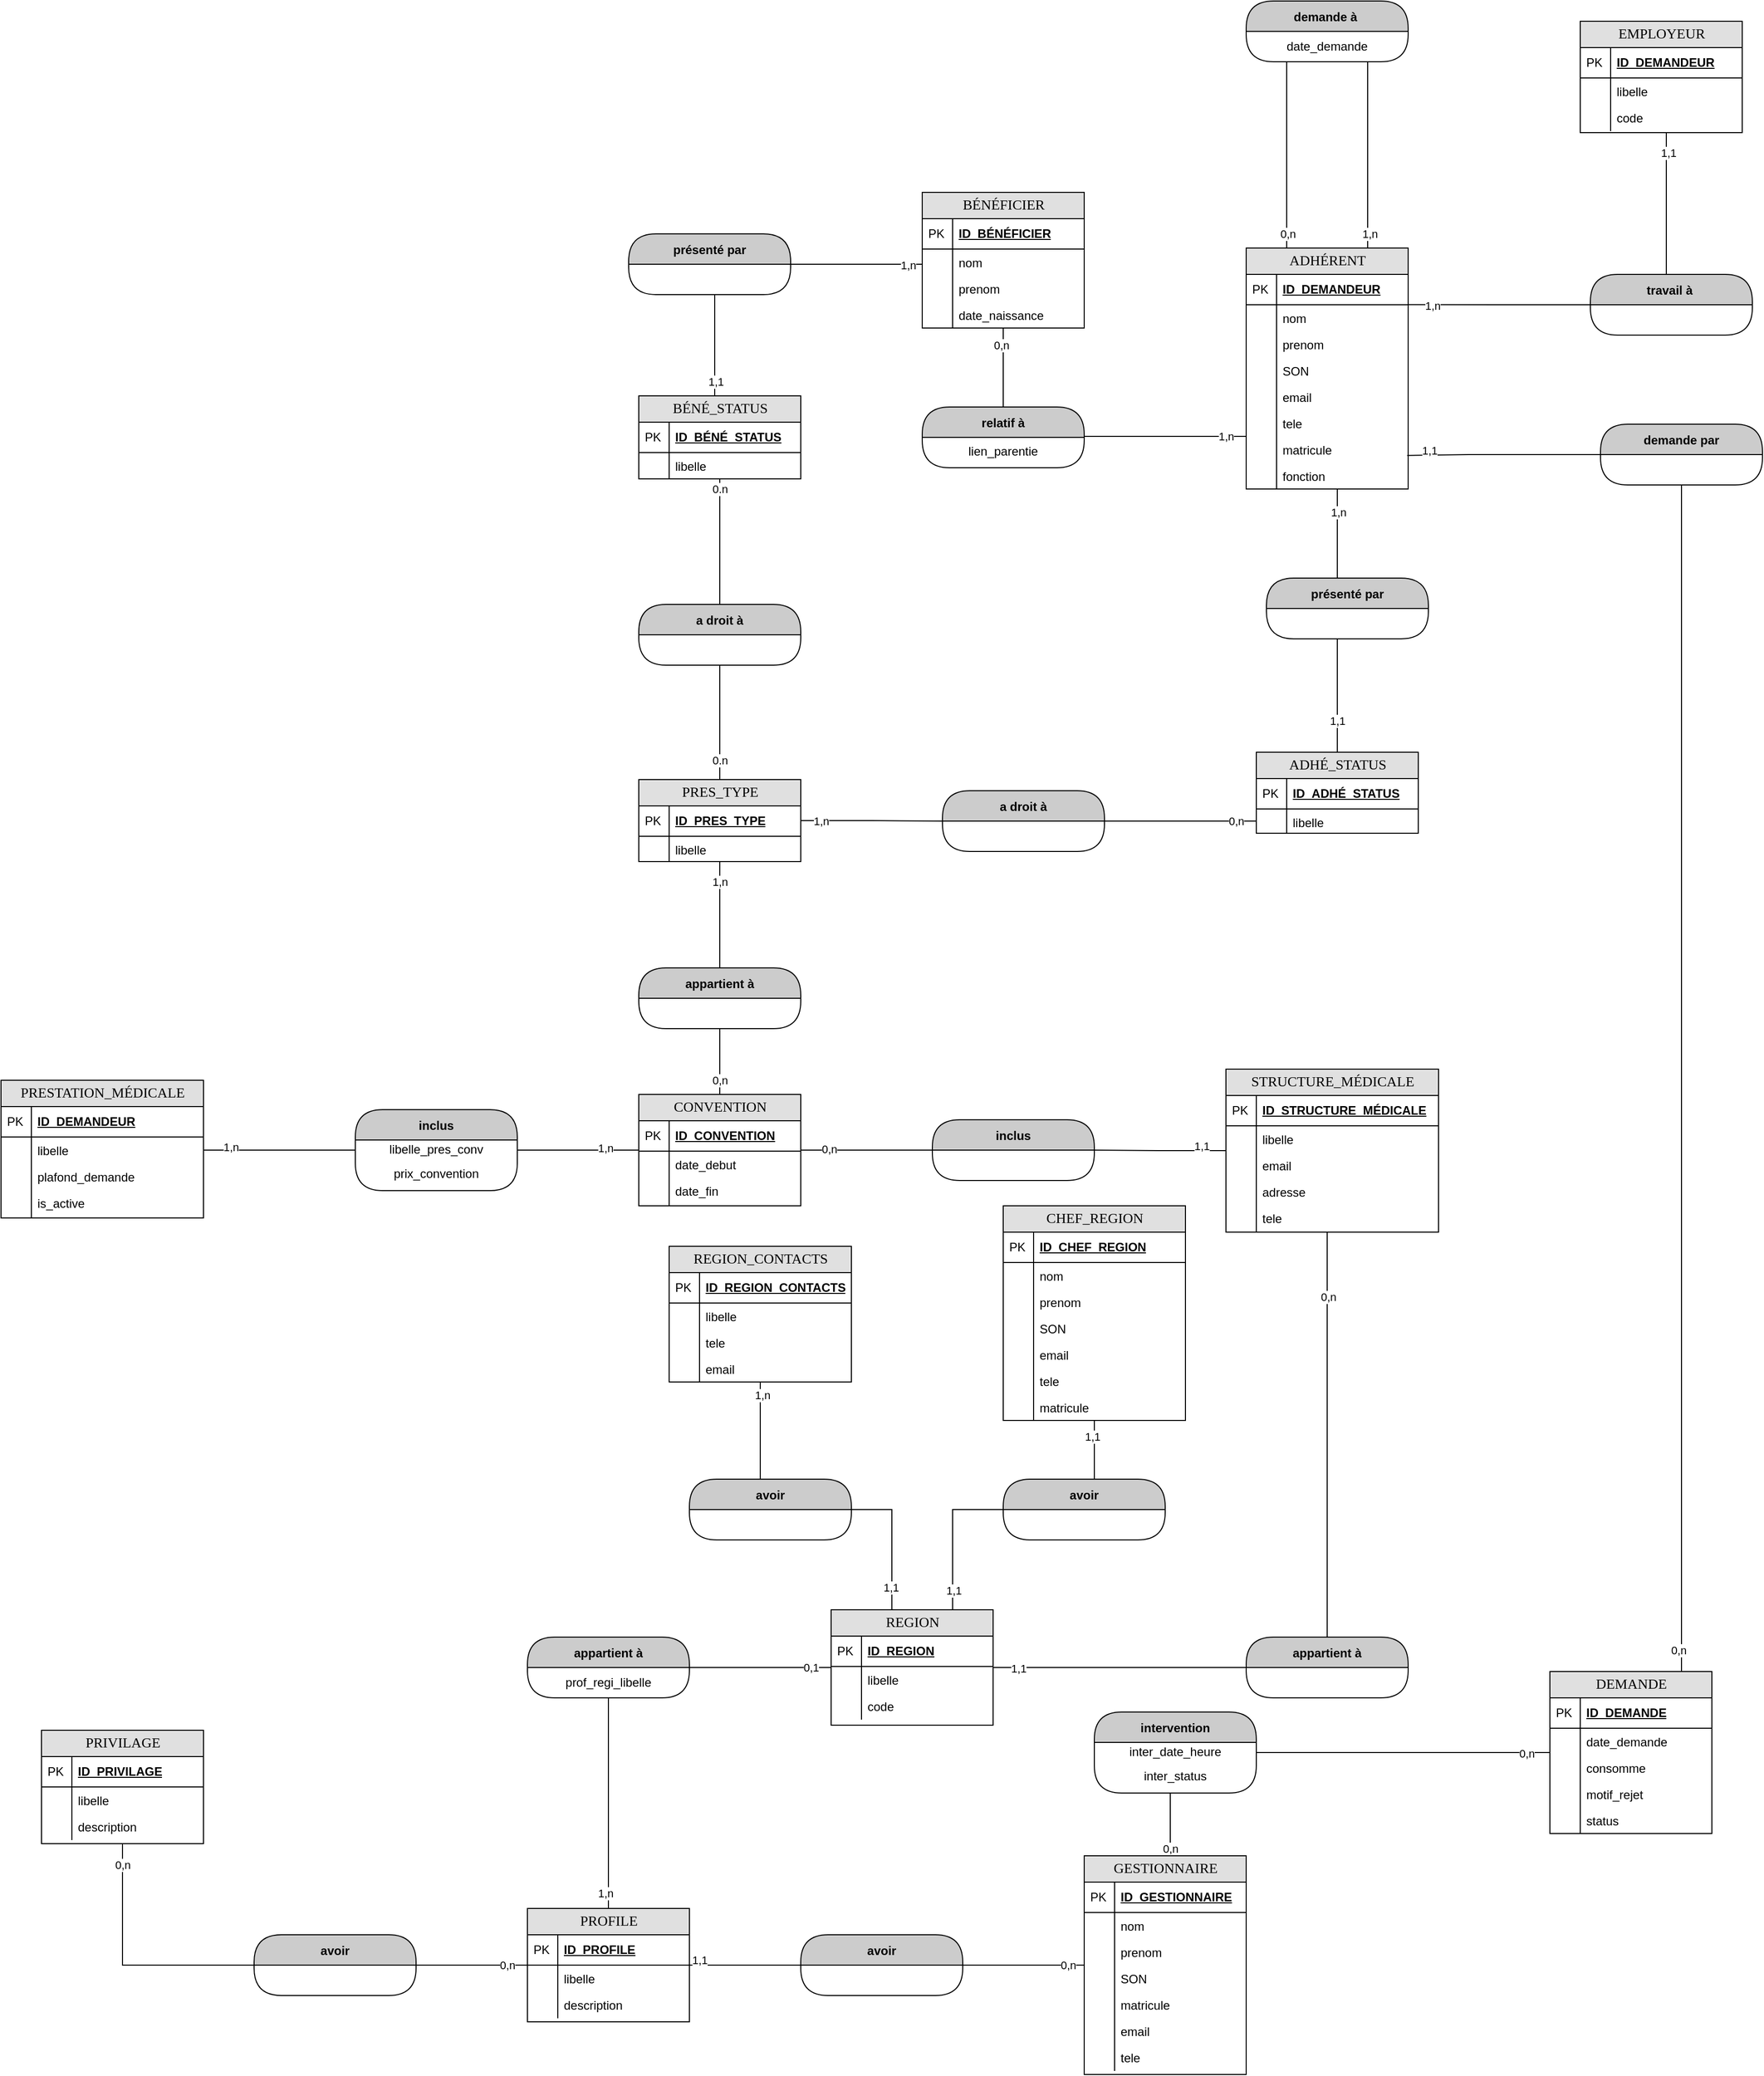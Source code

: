 <mxfile version="20.8.20" type="github">
  <diagram name="Page-1" id="e56a1550-8fbb-45ad-956c-1786394a9013">
    <mxGraphModel dx="1147" dy="1487" grid="1" gridSize="10" guides="1" tooltips="1" connect="1" arrows="1" fold="1" page="1" pageScale="1" pageWidth="1100" pageHeight="850" background="none" math="0" shadow="0">
      <root>
        <mxCell id="0" />
        <mxCell id="1" parent="0" />
        <mxCell id="OxLEWKywHOv-19JCzwFs-155" style="edgeStyle=elbowEdgeStyle;rounded=0;orthogonalLoop=1;jettySize=auto;html=1;exitX=0.25;exitY=0;exitDx=0;exitDy=0;entryX=0.25;entryY=1;entryDx=0;entryDy=0;endArrow=none;endFill=0;" edge="1" parent="1" source="2e49270ec7c68f3f-80" target="OxLEWKywHOv-19JCzwFs-2">
          <mxGeometry relative="1" as="geometry" />
        </mxCell>
        <mxCell id="OxLEWKywHOv-19JCzwFs-161" value="0,n" style="edgeLabel;html=1;align=center;verticalAlign=middle;resizable=0;points=[];" vertex="1" connectable="0" parent="OxLEWKywHOv-19JCzwFs-155">
          <mxGeometry x="-0.84" y="-1" relative="1" as="geometry">
            <mxPoint as="offset" />
          </mxGeometry>
        </mxCell>
        <mxCell id="2e49270ec7c68f3f-80" value="ADHÉRENT" style="swimlane;html=1;fontStyle=0;childLayout=stackLayout;horizontal=1;startSize=26;fillColor=#e0e0e0;horizontalStack=0;resizeParent=1;resizeLast=0;collapsible=1;marginBottom=0;swimlaneFillColor=#ffffff;align=center;rounded=0;shadow=0;comic=0;labelBackgroundColor=none;strokeWidth=1;fontFamily=Verdana;fontSize=14" parent="1" vertex="1">
          <mxGeometry x="1350" y="194" width="160" height="238" as="geometry">
            <mxRectangle x="180" y="180" width="120" height="30" as="alternateBounds" />
          </mxGeometry>
        </mxCell>
        <mxCell id="2e49270ec7c68f3f-81" value="ID_DEMANDEUR" style="shape=partialRectangle;top=0;left=0;right=0;bottom=1;html=1;align=left;verticalAlign=middle;fillColor=none;spacingLeft=34;spacingRight=4;whiteSpace=wrap;overflow=hidden;rotatable=0;points=[[0,0.5],[1,0.5]];portConstraint=eastwest;dropTarget=0;fontStyle=5;" parent="2e49270ec7c68f3f-80" vertex="1">
          <mxGeometry y="26" width="160" height="30" as="geometry" />
        </mxCell>
        <mxCell id="2e49270ec7c68f3f-82" value="PK" style="shape=partialRectangle;top=0;left=0;bottom=0;html=1;fillColor=none;align=left;verticalAlign=middle;spacingLeft=4;spacingRight=4;whiteSpace=wrap;overflow=hidden;rotatable=0;points=[];portConstraint=eastwest;part=1;" parent="2e49270ec7c68f3f-81" vertex="1" connectable="0">
          <mxGeometry width="30" height="30" as="geometry" />
        </mxCell>
        <mxCell id="2e49270ec7c68f3f-83" value="nom" style="shape=partialRectangle;top=0;left=0;right=0;bottom=0;html=1;align=left;verticalAlign=top;fillColor=none;spacingLeft=34;spacingRight=4;whiteSpace=wrap;overflow=hidden;rotatable=0;points=[[0,0.5],[1,0.5]];portConstraint=eastwest;dropTarget=0;" parent="2e49270ec7c68f3f-80" vertex="1">
          <mxGeometry y="56" width="160" height="26" as="geometry" />
        </mxCell>
        <mxCell id="2e49270ec7c68f3f-84" value="" style="shape=partialRectangle;top=0;left=0;bottom=0;html=1;fillColor=none;align=left;verticalAlign=top;spacingLeft=4;spacingRight=4;whiteSpace=wrap;overflow=hidden;rotatable=0;points=[];portConstraint=eastwest;part=1;" parent="2e49270ec7c68f3f-83" vertex="1" connectable="0">
          <mxGeometry width="30" height="26" as="geometry" />
        </mxCell>
        <mxCell id="2e49270ec7c68f3f-85" value="prenom" style="shape=partialRectangle;top=0;left=0;right=0;bottom=0;html=1;align=left;verticalAlign=top;fillColor=none;spacingLeft=34;spacingRight=4;whiteSpace=wrap;overflow=hidden;rotatable=0;points=[[0,0.5],[1,0.5]];portConstraint=eastwest;dropTarget=0;" parent="2e49270ec7c68f3f-80" vertex="1">
          <mxGeometry y="82" width="160" height="26" as="geometry" />
        </mxCell>
        <mxCell id="2e49270ec7c68f3f-86" value="" style="shape=partialRectangle;top=0;left=0;bottom=0;html=1;fillColor=none;align=left;verticalAlign=top;spacingLeft=4;spacingRight=4;whiteSpace=wrap;overflow=hidden;rotatable=0;points=[];portConstraint=eastwest;part=1;" parent="2e49270ec7c68f3f-85" vertex="1" connectable="0">
          <mxGeometry width="30" height="26" as="geometry" />
        </mxCell>
        <mxCell id="5KgQhFO7GnKElYih4QEI-20" value="SON" style="shape=partialRectangle;top=0;left=0;right=0;bottom=0;html=1;align=left;verticalAlign=top;fillColor=none;spacingLeft=34;spacingRight=4;whiteSpace=wrap;overflow=hidden;rotatable=0;points=[[0,0.5],[1,0.5]];portConstraint=eastwest;dropTarget=0;" parent="2e49270ec7c68f3f-80" vertex="1">
          <mxGeometry y="108" width="160" height="26" as="geometry" />
        </mxCell>
        <mxCell id="5KgQhFO7GnKElYih4QEI-21" value="" style="shape=partialRectangle;top=0;left=0;bottom=0;html=1;fillColor=none;align=left;verticalAlign=top;spacingLeft=4;spacingRight=4;whiteSpace=wrap;overflow=hidden;rotatable=0;points=[];portConstraint=eastwest;part=1;" parent="5KgQhFO7GnKElYih4QEI-20" vertex="1" connectable="0">
          <mxGeometry width="30" height="26" as="geometry" />
        </mxCell>
        <mxCell id="5KgQhFO7GnKElYih4QEI-24" value="email" style="shape=partialRectangle;top=0;left=0;right=0;bottom=0;html=1;align=left;verticalAlign=top;fillColor=none;spacingLeft=34;spacingRight=4;whiteSpace=wrap;overflow=hidden;rotatable=0;points=[[0,0.5],[1,0.5]];portConstraint=eastwest;dropTarget=0;" parent="2e49270ec7c68f3f-80" vertex="1">
          <mxGeometry y="134" width="160" height="26" as="geometry" />
        </mxCell>
        <mxCell id="5KgQhFO7GnKElYih4QEI-25" value="" style="shape=partialRectangle;top=0;left=0;bottom=0;html=1;fillColor=none;align=left;verticalAlign=top;spacingLeft=4;spacingRight=4;whiteSpace=wrap;overflow=hidden;rotatable=0;points=[];portConstraint=eastwest;part=1;" parent="5KgQhFO7GnKElYih4QEI-24" vertex="1" connectable="0">
          <mxGeometry width="30" height="26" as="geometry" />
        </mxCell>
        <mxCell id="5KgQhFO7GnKElYih4QEI-26" value="tele" style="shape=partialRectangle;top=0;left=0;right=0;bottom=0;html=1;align=left;verticalAlign=top;fillColor=none;spacingLeft=34;spacingRight=4;whiteSpace=wrap;overflow=hidden;rotatable=0;points=[[0,0.5],[1,0.5]];portConstraint=eastwest;dropTarget=0;" parent="2e49270ec7c68f3f-80" vertex="1">
          <mxGeometry y="160" width="160" height="26" as="geometry" />
        </mxCell>
        <mxCell id="5KgQhFO7GnKElYih4QEI-27" value="" style="shape=partialRectangle;top=0;left=0;bottom=0;html=1;fillColor=none;align=left;verticalAlign=top;spacingLeft=4;spacingRight=4;whiteSpace=wrap;overflow=hidden;rotatable=0;points=[];portConstraint=eastwest;part=1;" parent="5KgQhFO7GnKElYih4QEI-26" vertex="1" connectable="0">
          <mxGeometry width="30" height="26" as="geometry" />
        </mxCell>
        <mxCell id="2e49270ec7c68f3f-87" value="matricule" style="shape=partialRectangle;top=0;left=0;right=0;bottom=0;html=1;align=left;verticalAlign=top;fillColor=none;spacingLeft=34;spacingRight=4;whiteSpace=wrap;overflow=hidden;rotatable=0;points=[[0,0.5],[1,0.5]];portConstraint=eastwest;dropTarget=0;" parent="2e49270ec7c68f3f-80" vertex="1">
          <mxGeometry y="186" width="160" height="26" as="geometry" />
        </mxCell>
        <mxCell id="2e49270ec7c68f3f-88" value="" style="shape=partialRectangle;top=0;left=0;bottom=0;html=1;fillColor=none;align=left;verticalAlign=top;spacingLeft=4;spacingRight=4;whiteSpace=wrap;overflow=hidden;rotatable=0;points=[];portConstraint=eastwest;part=1;" parent="2e49270ec7c68f3f-87" vertex="1" connectable="0">
          <mxGeometry width="30" height="26" as="geometry" />
        </mxCell>
        <mxCell id="OxLEWKywHOv-19JCzwFs-191" value="fonction" style="shape=partialRectangle;top=0;left=0;right=0;bottom=0;html=1;align=left;verticalAlign=top;fillColor=none;spacingLeft=34;spacingRight=4;whiteSpace=wrap;overflow=hidden;rotatable=0;points=[[0,0.5],[1,0.5]];portConstraint=eastwest;dropTarget=0;" vertex="1" parent="2e49270ec7c68f3f-80">
          <mxGeometry y="212" width="160" height="26" as="geometry" />
        </mxCell>
        <mxCell id="OxLEWKywHOv-19JCzwFs-192" value="" style="shape=partialRectangle;top=0;left=0;bottom=0;html=1;fillColor=none;align=left;verticalAlign=top;spacingLeft=4;spacingRight=4;whiteSpace=wrap;overflow=hidden;rotatable=0;points=[];portConstraint=eastwest;part=1;" vertex="1" connectable="0" parent="OxLEWKywHOv-19JCzwFs-191">
          <mxGeometry width="30" height="26" as="geometry" />
        </mxCell>
        <mxCell id="OxLEWKywHOv-19JCzwFs-136" style="edgeStyle=elbowEdgeStyle;rounded=0;orthogonalLoop=1;jettySize=auto;html=1;endArrow=none;endFill=0;" edge="1" parent="1" source="5KgQhFO7GnKElYih4QEI-52" target="OxLEWKywHOv-19JCzwFs-204">
          <mxGeometry relative="1" as="geometry">
            <mxPoint x="1275.174" y="1820" as="targetPoint" />
          </mxGeometry>
        </mxCell>
        <mxCell id="OxLEWKywHOv-19JCzwFs-186" value="0,n" style="edgeLabel;html=1;align=center;verticalAlign=middle;resizable=0;points=[];" vertex="1" connectable="0" parent="OxLEWKywHOv-19JCzwFs-136">
          <mxGeometry x="-0.777" relative="1" as="geometry">
            <mxPoint as="offset" />
          </mxGeometry>
        </mxCell>
        <mxCell id="5KgQhFO7GnKElYih4QEI-52" value="GESTIONNAIRE" style="swimlane;html=1;fontStyle=0;childLayout=stackLayout;horizontal=1;startSize=26;fillColor=#e0e0e0;horizontalStack=0;resizeParent=1;resizeLast=0;collapsible=1;marginBottom=0;swimlaneFillColor=#ffffff;align=center;rounded=0;shadow=0;comic=0;labelBackgroundColor=none;strokeWidth=1;fontFamily=Verdana;fontSize=14" parent="1" vertex="1">
          <mxGeometry x="1190" y="1782" width="160" height="216" as="geometry">
            <mxRectangle x="1310" y="1060" width="150" height="30" as="alternateBounds" />
          </mxGeometry>
        </mxCell>
        <mxCell id="5KgQhFO7GnKElYih4QEI-53" value="ID_GESTIONNAIRE" style="shape=partialRectangle;top=0;left=0;right=0;bottom=1;html=1;align=left;verticalAlign=middle;fillColor=none;spacingLeft=34;spacingRight=4;whiteSpace=wrap;overflow=hidden;rotatable=0;points=[[0,0.5],[1,0.5]];portConstraint=eastwest;dropTarget=0;fontStyle=5;" parent="5KgQhFO7GnKElYih4QEI-52" vertex="1">
          <mxGeometry y="26" width="160" height="30" as="geometry" />
        </mxCell>
        <mxCell id="5KgQhFO7GnKElYih4QEI-54" value="PK" style="shape=partialRectangle;top=0;left=0;bottom=0;html=1;fillColor=none;align=left;verticalAlign=middle;spacingLeft=4;spacingRight=4;whiteSpace=wrap;overflow=hidden;rotatable=0;points=[];portConstraint=eastwest;part=1;" parent="5KgQhFO7GnKElYih4QEI-53" vertex="1" connectable="0">
          <mxGeometry width="30" height="30" as="geometry" />
        </mxCell>
        <mxCell id="OxLEWKywHOv-19JCzwFs-245" value="nom" style="shape=partialRectangle;top=0;left=0;right=0;bottom=0;html=1;align=left;verticalAlign=top;fillColor=none;spacingLeft=34;spacingRight=4;whiteSpace=wrap;overflow=hidden;rotatable=0;points=[[0,0.5],[1,0.5]];portConstraint=eastwest;dropTarget=0;" vertex="1" parent="5KgQhFO7GnKElYih4QEI-52">
          <mxGeometry y="56" width="160" height="26" as="geometry" />
        </mxCell>
        <mxCell id="OxLEWKywHOv-19JCzwFs-246" value="" style="shape=partialRectangle;top=0;left=0;bottom=0;html=1;fillColor=none;align=left;verticalAlign=top;spacingLeft=4;spacingRight=4;whiteSpace=wrap;overflow=hidden;rotatable=0;points=[];portConstraint=eastwest;part=1;" vertex="1" connectable="0" parent="OxLEWKywHOv-19JCzwFs-245">
          <mxGeometry width="30" height="26" as="geometry" />
        </mxCell>
        <mxCell id="OxLEWKywHOv-19JCzwFs-233" value="prenom" style="shape=partialRectangle;top=0;left=0;right=0;bottom=0;html=1;align=left;verticalAlign=top;fillColor=none;spacingLeft=34;spacingRight=4;whiteSpace=wrap;overflow=hidden;rotatable=0;points=[[0,0.5],[1,0.5]];portConstraint=eastwest;dropTarget=0;" vertex="1" parent="5KgQhFO7GnKElYih4QEI-52">
          <mxGeometry y="82" width="160" height="26" as="geometry" />
        </mxCell>
        <mxCell id="OxLEWKywHOv-19JCzwFs-234" value="" style="shape=partialRectangle;top=0;left=0;bottom=0;html=1;fillColor=none;align=left;verticalAlign=top;spacingLeft=4;spacingRight=4;whiteSpace=wrap;overflow=hidden;rotatable=0;points=[];portConstraint=eastwest;part=1;" vertex="1" connectable="0" parent="OxLEWKywHOv-19JCzwFs-233">
          <mxGeometry width="30" height="26" as="geometry" />
        </mxCell>
        <mxCell id="OxLEWKywHOv-19JCzwFs-235" value="SON" style="shape=partialRectangle;top=0;left=0;right=0;bottom=0;html=1;align=left;verticalAlign=top;fillColor=none;spacingLeft=34;spacingRight=4;whiteSpace=wrap;overflow=hidden;rotatable=0;points=[[0,0.5],[1,0.5]];portConstraint=eastwest;dropTarget=0;" vertex="1" parent="5KgQhFO7GnKElYih4QEI-52">
          <mxGeometry y="108" width="160" height="26" as="geometry" />
        </mxCell>
        <mxCell id="OxLEWKywHOv-19JCzwFs-236" value="" style="shape=partialRectangle;top=0;left=0;bottom=0;html=1;fillColor=none;align=left;verticalAlign=top;spacingLeft=4;spacingRight=4;whiteSpace=wrap;overflow=hidden;rotatable=0;points=[];portConstraint=eastwest;part=1;" vertex="1" connectable="0" parent="OxLEWKywHOv-19JCzwFs-235">
          <mxGeometry width="30" height="26" as="geometry" />
        </mxCell>
        <mxCell id="OxLEWKywHOv-19JCzwFs-241" value="matricule" style="shape=partialRectangle;top=0;left=0;right=0;bottom=0;html=1;align=left;verticalAlign=top;fillColor=none;spacingLeft=34;spacingRight=4;whiteSpace=wrap;overflow=hidden;rotatable=0;points=[[0,0.5],[1,0.5]];portConstraint=eastwest;dropTarget=0;" vertex="1" parent="5KgQhFO7GnKElYih4QEI-52">
          <mxGeometry y="134" width="160" height="26" as="geometry" />
        </mxCell>
        <mxCell id="OxLEWKywHOv-19JCzwFs-242" value="" style="shape=partialRectangle;top=0;left=0;bottom=0;html=1;fillColor=none;align=left;verticalAlign=top;spacingLeft=4;spacingRight=4;whiteSpace=wrap;overflow=hidden;rotatable=0;points=[];portConstraint=eastwest;part=1;" vertex="1" connectable="0" parent="OxLEWKywHOv-19JCzwFs-241">
          <mxGeometry width="30" height="26" as="geometry" />
        </mxCell>
        <mxCell id="OxLEWKywHOv-19JCzwFs-237" value="email" style="shape=partialRectangle;top=0;left=0;right=0;bottom=0;html=1;align=left;verticalAlign=top;fillColor=none;spacingLeft=34;spacingRight=4;whiteSpace=wrap;overflow=hidden;rotatable=0;points=[[0,0.5],[1,0.5]];portConstraint=eastwest;dropTarget=0;" vertex="1" parent="5KgQhFO7GnKElYih4QEI-52">
          <mxGeometry y="160" width="160" height="26" as="geometry" />
        </mxCell>
        <mxCell id="OxLEWKywHOv-19JCzwFs-238" value="" style="shape=partialRectangle;top=0;left=0;bottom=0;html=1;fillColor=none;align=left;verticalAlign=top;spacingLeft=4;spacingRight=4;whiteSpace=wrap;overflow=hidden;rotatable=0;points=[];portConstraint=eastwest;part=1;" vertex="1" connectable="0" parent="OxLEWKywHOv-19JCzwFs-237">
          <mxGeometry width="30" height="26" as="geometry" />
        </mxCell>
        <mxCell id="OxLEWKywHOv-19JCzwFs-239" value="tele" style="shape=partialRectangle;top=0;left=0;right=0;bottom=0;html=1;align=left;verticalAlign=top;fillColor=none;spacingLeft=34;spacingRight=4;whiteSpace=wrap;overflow=hidden;rotatable=0;points=[[0,0.5],[1,0.5]];portConstraint=eastwest;dropTarget=0;" vertex="1" parent="5KgQhFO7GnKElYih4QEI-52">
          <mxGeometry y="186" width="160" height="26" as="geometry" />
        </mxCell>
        <mxCell id="OxLEWKywHOv-19JCzwFs-240" value="" style="shape=partialRectangle;top=0;left=0;bottom=0;html=1;fillColor=none;align=left;verticalAlign=top;spacingLeft=4;spacingRight=4;whiteSpace=wrap;overflow=hidden;rotatable=0;points=[];portConstraint=eastwest;part=1;" vertex="1" connectable="0" parent="OxLEWKywHOv-19JCzwFs-239">
          <mxGeometry width="30" height="26" as="geometry" />
        </mxCell>
        <mxCell id="OxLEWKywHOv-19JCzwFs-50" style="edgeStyle=elbowEdgeStyle;rounded=0;orthogonalLoop=1;jettySize=auto;html=1;endArrow=none;endFill=0;" edge="1" parent="1" source="5KgQhFO7GnKElYih4QEI-75" target="OxLEWKywHOv-19JCzwFs-49">
          <mxGeometry relative="1" as="geometry" />
        </mxCell>
        <mxCell id="OxLEWKywHOv-19JCzwFs-164" value="1,1" style="edgeLabel;html=1;align=center;verticalAlign=middle;resizable=0;points=[];" vertex="1" connectable="0" parent="OxLEWKywHOv-19JCzwFs-50">
          <mxGeometry x="-0.725" y="2" relative="1" as="geometry">
            <mxPoint as="offset" />
          </mxGeometry>
        </mxCell>
        <mxCell id="5KgQhFO7GnKElYih4QEI-75" value="EMPLOYEUR" style="swimlane;html=1;fontStyle=0;childLayout=stackLayout;horizontal=1;startSize=26;fillColor=#e0e0e0;horizontalStack=0;resizeParent=1;resizeLast=0;collapsible=1;marginBottom=0;swimlaneFillColor=#ffffff;align=center;rounded=0;shadow=0;comic=0;labelBackgroundColor=none;strokeWidth=1;fontFamily=Verdana;fontSize=14" parent="1" vertex="1">
          <mxGeometry x="1680" y="-30" width="160" height="110" as="geometry">
            <mxRectangle x="70" y="260" width="130" height="30" as="alternateBounds" />
          </mxGeometry>
        </mxCell>
        <mxCell id="5KgQhFO7GnKElYih4QEI-76" value="ID_DEMANDEUR" style="shape=partialRectangle;top=0;left=0;right=0;bottom=1;html=1;align=left;verticalAlign=middle;fillColor=none;spacingLeft=34;spacingRight=4;whiteSpace=wrap;overflow=hidden;rotatable=0;points=[[0,0.5],[1,0.5]];portConstraint=eastwest;dropTarget=0;fontStyle=5;" parent="5KgQhFO7GnKElYih4QEI-75" vertex="1">
          <mxGeometry y="26" width="160" height="30" as="geometry" />
        </mxCell>
        <mxCell id="5KgQhFO7GnKElYih4QEI-77" value="PK" style="shape=partialRectangle;top=0;left=0;bottom=0;html=1;fillColor=none;align=left;verticalAlign=middle;spacingLeft=4;spacingRight=4;whiteSpace=wrap;overflow=hidden;rotatable=0;points=[];portConstraint=eastwest;part=1;" parent="5KgQhFO7GnKElYih4QEI-76" vertex="1" connectable="0">
          <mxGeometry width="30" height="30" as="geometry" />
        </mxCell>
        <mxCell id="5KgQhFO7GnKElYih4QEI-80" value="libelle" style="shape=partialRectangle;top=0;left=0;right=0;bottom=0;html=1;align=left;verticalAlign=top;fillColor=none;spacingLeft=34;spacingRight=4;whiteSpace=wrap;overflow=hidden;rotatable=0;points=[[0,0.5],[1,0.5]];portConstraint=eastwest;dropTarget=0;" parent="5KgQhFO7GnKElYih4QEI-75" vertex="1">
          <mxGeometry y="56" width="160" height="26" as="geometry" />
        </mxCell>
        <mxCell id="5KgQhFO7GnKElYih4QEI-81" value="" style="shape=partialRectangle;top=0;left=0;bottom=0;html=1;fillColor=none;align=left;verticalAlign=top;spacingLeft=4;spacingRight=4;whiteSpace=wrap;overflow=hidden;rotatable=0;points=[];portConstraint=eastwest;part=1;" parent="5KgQhFO7GnKElYih4QEI-80" vertex="1" connectable="0">
          <mxGeometry width="30" height="26" as="geometry" />
        </mxCell>
        <mxCell id="OxLEWKywHOv-19JCzwFs-199" value="code" style="shape=partialRectangle;top=0;left=0;right=0;bottom=0;html=1;align=left;verticalAlign=top;fillColor=none;spacingLeft=34;spacingRight=4;whiteSpace=wrap;overflow=hidden;rotatable=0;points=[[0,0.5],[1,0.5]];portConstraint=eastwest;dropTarget=0;" vertex="1" parent="5KgQhFO7GnKElYih4QEI-75">
          <mxGeometry y="82" width="160" height="26" as="geometry" />
        </mxCell>
        <mxCell id="OxLEWKywHOv-19JCzwFs-200" value="" style="shape=partialRectangle;top=0;left=0;bottom=0;html=1;fillColor=none;align=left;verticalAlign=top;spacingLeft=4;spacingRight=4;whiteSpace=wrap;overflow=hidden;rotatable=0;points=[];portConstraint=eastwest;part=1;" vertex="1" connectable="0" parent="OxLEWKywHOv-19JCzwFs-199">
          <mxGeometry width="30" height="26" as="geometry" />
        </mxCell>
        <mxCell id="5KgQhFO7GnKElYih4QEI-82" value="CONVENTION" style="swimlane;html=1;fontStyle=0;childLayout=stackLayout;horizontal=1;startSize=26;fillColor=#e0e0e0;horizontalStack=0;resizeParent=1;resizeLast=0;collapsible=1;marginBottom=0;swimlaneFillColor=#ffffff;align=center;rounded=0;shadow=0;comic=0;labelBackgroundColor=none;strokeWidth=1;fontFamily=Verdana;fontSize=14" parent="1" vertex="1">
          <mxGeometry x="750" y="1030" width="160" height="110" as="geometry">
            <mxRectangle x="1020" y="1100" width="140" height="30" as="alternateBounds" />
          </mxGeometry>
        </mxCell>
        <mxCell id="5KgQhFO7GnKElYih4QEI-83" value="ID_CONVENTION" style="shape=partialRectangle;top=0;left=0;right=0;bottom=1;html=1;align=left;verticalAlign=middle;fillColor=none;spacingLeft=34;spacingRight=4;whiteSpace=wrap;overflow=hidden;rotatable=0;points=[[0,0.5],[1,0.5]];portConstraint=eastwest;dropTarget=0;fontStyle=5;" parent="5KgQhFO7GnKElYih4QEI-82" vertex="1">
          <mxGeometry y="26" width="160" height="30" as="geometry" />
        </mxCell>
        <mxCell id="5KgQhFO7GnKElYih4QEI-84" value="PK" style="shape=partialRectangle;top=0;left=0;bottom=0;html=1;fillColor=none;align=left;verticalAlign=middle;spacingLeft=4;spacingRight=4;whiteSpace=wrap;overflow=hidden;rotatable=0;points=[];portConstraint=eastwest;part=1;" parent="5KgQhFO7GnKElYih4QEI-83" vertex="1" connectable="0">
          <mxGeometry width="30" height="30" as="geometry" />
        </mxCell>
        <mxCell id="5KgQhFO7GnKElYih4QEI-87" value="date_debut" style="shape=partialRectangle;top=0;left=0;right=0;bottom=0;html=1;align=left;verticalAlign=top;fillColor=none;spacingLeft=34;spacingRight=4;whiteSpace=wrap;overflow=hidden;rotatable=0;points=[[0,0.5],[1,0.5]];portConstraint=eastwest;dropTarget=0;" parent="5KgQhFO7GnKElYih4QEI-82" vertex="1">
          <mxGeometry y="56" width="160" height="26" as="geometry" />
        </mxCell>
        <mxCell id="5KgQhFO7GnKElYih4QEI-88" value="" style="shape=partialRectangle;top=0;left=0;bottom=0;html=1;fillColor=none;align=left;verticalAlign=top;spacingLeft=4;spacingRight=4;whiteSpace=wrap;overflow=hidden;rotatable=0;points=[];portConstraint=eastwest;part=1;" parent="5KgQhFO7GnKElYih4QEI-87" vertex="1" connectable="0">
          <mxGeometry width="30" height="26" as="geometry" />
        </mxCell>
        <mxCell id="OxLEWKywHOv-19JCzwFs-201" value="date_fin" style="shape=partialRectangle;top=0;left=0;right=0;bottom=0;html=1;align=left;verticalAlign=top;fillColor=none;spacingLeft=34;spacingRight=4;whiteSpace=wrap;overflow=hidden;rotatable=0;points=[[0,0.5],[1,0.5]];portConstraint=eastwest;dropTarget=0;" vertex="1" parent="5KgQhFO7GnKElYih4QEI-82">
          <mxGeometry y="82" width="160" height="28" as="geometry" />
        </mxCell>
        <mxCell id="OxLEWKywHOv-19JCzwFs-202" value="" style="shape=partialRectangle;top=0;left=0;bottom=0;html=1;fillColor=none;align=left;verticalAlign=top;spacingLeft=4;spacingRight=4;whiteSpace=wrap;overflow=hidden;rotatable=0;points=[];portConstraint=eastwest;part=1;" vertex="1" connectable="0" parent="OxLEWKywHOv-19JCzwFs-201">
          <mxGeometry width="30" height="28" as="geometry" />
        </mxCell>
        <mxCell id="OxLEWKywHOv-19JCzwFs-90" style="edgeStyle=elbowEdgeStyle;rounded=0;orthogonalLoop=1;jettySize=auto;html=1;endArrow=none;endFill=0;entryX=1;entryY=0.5;entryDx=0;entryDy=0;" edge="1" parent="1" source="5KgQhFO7GnKElYih4QEI-89" target="OxLEWKywHOv-19JCzwFs-89">
          <mxGeometry relative="1" as="geometry">
            <mxPoint x="1190" y="1169" as="targetPoint" />
          </mxGeometry>
        </mxCell>
        <mxCell id="OxLEWKywHOv-19JCzwFs-175" value="1,1" style="edgeLabel;html=1;align=center;verticalAlign=middle;resizable=0;points=[];" vertex="1" connectable="0" parent="OxLEWKywHOv-19JCzwFs-90">
          <mxGeometry x="-0.634" y="-5" relative="1" as="geometry">
            <mxPoint as="offset" />
          </mxGeometry>
        </mxCell>
        <mxCell id="5KgQhFO7GnKElYih4QEI-89" value="STRUCTURE_MÉDICALE" style="swimlane;html=1;fontStyle=0;childLayout=stackLayout;horizontal=1;startSize=26;fillColor=#e0e0e0;horizontalStack=0;resizeParent=1;resizeLast=0;collapsible=1;marginBottom=0;swimlaneFillColor=#ffffff;align=center;rounded=0;shadow=0;comic=0;labelBackgroundColor=none;strokeWidth=1;fontFamily=Verdana;fontSize=14" parent="1" vertex="1">
          <mxGeometry x="1330" y="1005" width="210" height="161" as="geometry">
            <mxRectangle x="1180" y="1310" width="150" height="30" as="alternateBounds" />
          </mxGeometry>
        </mxCell>
        <mxCell id="5KgQhFO7GnKElYih4QEI-90" value="ID_STRUCTURE_MÉDICALE" style="shape=partialRectangle;top=0;left=0;right=0;bottom=1;html=1;align=left;verticalAlign=middle;fillColor=none;spacingLeft=34;spacingRight=4;whiteSpace=wrap;overflow=hidden;rotatable=0;points=[[0,0.5],[1,0.5]];portConstraint=eastwest;dropTarget=0;fontStyle=5;" parent="5KgQhFO7GnKElYih4QEI-89" vertex="1">
          <mxGeometry y="26" width="210" height="30" as="geometry" />
        </mxCell>
        <mxCell id="5KgQhFO7GnKElYih4QEI-91" value="PK" style="shape=partialRectangle;top=0;left=0;bottom=0;html=1;fillColor=none;align=left;verticalAlign=middle;spacingLeft=4;spacingRight=4;whiteSpace=wrap;overflow=hidden;rotatable=0;points=[];portConstraint=eastwest;part=1;" parent="5KgQhFO7GnKElYih4QEI-90" vertex="1" connectable="0">
          <mxGeometry width="30" height="30" as="geometry" />
        </mxCell>
        <mxCell id="5KgQhFO7GnKElYih4QEI-94" value="libelle" style="shape=partialRectangle;top=0;left=0;right=0;bottom=0;html=1;align=left;verticalAlign=top;fillColor=none;spacingLeft=34;spacingRight=4;whiteSpace=wrap;overflow=hidden;rotatable=0;points=[[0,0.5],[1,0.5]];portConstraint=eastwest;dropTarget=0;" parent="5KgQhFO7GnKElYih4QEI-89" vertex="1">
          <mxGeometry y="56" width="210" height="26" as="geometry" />
        </mxCell>
        <mxCell id="5KgQhFO7GnKElYih4QEI-95" value="" style="shape=partialRectangle;top=0;left=0;bottom=0;html=1;fillColor=none;align=left;verticalAlign=top;spacingLeft=4;spacingRight=4;whiteSpace=wrap;overflow=hidden;rotatable=0;points=[];portConstraint=eastwest;part=1;" parent="5KgQhFO7GnKElYih4QEI-94" vertex="1" connectable="0">
          <mxGeometry width="30" height="26" as="geometry" />
        </mxCell>
        <mxCell id="OxLEWKywHOv-19JCzwFs-207" value="email" style="shape=partialRectangle;top=0;left=0;right=0;bottom=0;html=1;align=left;verticalAlign=top;fillColor=none;spacingLeft=34;spacingRight=4;whiteSpace=wrap;overflow=hidden;rotatable=0;points=[[0,0.5],[1,0.5]];portConstraint=eastwest;dropTarget=0;" vertex="1" parent="5KgQhFO7GnKElYih4QEI-89">
          <mxGeometry y="82" width="210" height="26" as="geometry" />
        </mxCell>
        <mxCell id="OxLEWKywHOv-19JCzwFs-208" value="" style="shape=partialRectangle;top=0;left=0;bottom=0;html=1;fillColor=none;align=left;verticalAlign=top;spacingLeft=4;spacingRight=4;whiteSpace=wrap;overflow=hidden;rotatable=0;points=[];portConstraint=eastwest;part=1;" vertex="1" connectable="0" parent="OxLEWKywHOv-19JCzwFs-207">
          <mxGeometry width="30" height="26" as="geometry" />
        </mxCell>
        <mxCell id="OxLEWKywHOv-19JCzwFs-209" value="adresse" style="shape=partialRectangle;top=0;left=0;right=0;bottom=0;html=1;align=left;verticalAlign=top;fillColor=none;spacingLeft=34;spacingRight=4;whiteSpace=wrap;overflow=hidden;rotatable=0;points=[[0,0.5],[1,0.5]];portConstraint=eastwest;dropTarget=0;" vertex="1" parent="5KgQhFO7GnKElYih4QEI-89">
          <mxGeometry y="108" width="210" height="26" as="geometry" />
        </mxCell>
        <mxCell id="OxLEWKywHOv-19JCzwFs-210" value="" style="shape=partialRectangle;top=0;left=0;bottom=0;html=1;fillColor=none;align=left;verticalAlign=top;spacingLeft=4;spacingRight=4;whiteSpace=wrap;overflow=hidden;rotatable=0;points=[];portConstraint=eastwest;part=1;" vertex="1" connectable="0" parent="OxLEWKywHOv-19JCzwFs-209">
          <mxGeometry width="30" height="26" as="geometry" />
        </mxCell>
        <mxCell id="OxLEWKywHOv-19JCzwFs-211" value="tele" style="shape=partialRectangle;top=0;left=0;right=0;bottom=0;html=1;align=left;verticalAlign=top;fillColor=none;spacingLeft=34;spacingRight=4;whiteSpace=wrap;overflow=hidden;rotatable=0;points=[[0,0.5],[1,0.5]];portConstraint=eastwest;dropTarget=0;" vertex="1" parent="5KgQhFO7GnKElYih4QEI-89">
          <mxGeometry y="134" width="210" height="26" as="geometry" />
        </mxCell>
        <mxCell id="OxLEWKywHOv-19JCzwFs-212" value="" style="shape=partialRectangle;top=0;left=0;bottom=0;html=1;fillColor=none;align=left;verticalAlign=top;spacingLeft=4;spacingRight=4;whiteSpace=wrap;overflow=hidden;rotatable=0;points=[];portConstraint=eastwest;part=1;" vertex="1" connectable="0" parent="OxLEWKywHOv-19JCzwFs-211">
          <mxGeometry width="30" height="26" as="geometry" />
        </mxCell>
        <mxCell id="OxLEWKywHOv-19JCzwFs-154" style="edgeStyle=elbowEdgeStyle;rounded=0;orthogonalLoop=1;jettySize=auto;html=1;endArrow=none;endFill=0;" edge="1" parent="1" source="5KgQhFO7GnKElYih4QEI-96" target="5KgQhFO7GnKElYih4QEI-167">
          <mxGeometry relative="1" as="geometry" />
        </mxCell>
        <mxCell id="OxLEWKywHOv-19JCzwFs-160" value="0,n" style="edgeLabel;html=1;align=center;verticalAlign=middle;resizable=0;points=[];" vertex="1" connectable="0" parent="OxLEWKywHOv-19JCzwFs-154">
          <mxGeometry x="-0.573" y="-2" relative="1" as="geometry">
            <mxPoint as="offset" />
          </mxGeometry>
        </mxCell>
        <mxCell id="5KgQhFO7GnKElYih4QEI-96" value="BÉNÉFICIER" style="swimlane;html=1;fontStyle=0;childLayout=stackLayout;horizontal=1;startSize=26;fillColor=#e0e0e0;horizontalStack=0;resizeParent=1;resizeLast=0;collapsible=1;marginBottom=0;swimlaneFillColor=#ffffff;align=center;rounded=0;shadow=0;comic=0;labelBackgroundColor=none;strokeWidth=1;fontFamily=Verdana;fontSize=14" parent="1" vertex="1">
          <mxGeometry x="1030" y="139" width="160" height="134" as="geometry">
            <mxRectangle x="450" y="70" width="130" height="30" as="alternateBounds" />
          </mxGeometry>
        </mxCell>
        <mxCell id="5KgQhFO7GnKElYih4QEI-97" value="ID_BÉNÉFICIER" style="shape=partialRectangle;top=0;left=0;right=0;bottom=1;html=1;align=left;verticalAlign=middle;fillColor=none;spacingLeft=34;spacingRight=4;whiteSpace=wrap;overflow=hidden;rotatable=0;points=[[0,0.5],[1,0.5]];portConstraint=eastwest;dropTarget=0;fontStyle=5;" parent="5KgQhFO7GnKElYih4QEI-96" vertex="1">
          <mxGeometry y="26" width="160" height="30" as="geometry" />
        </mxCell>
        <mxCell id="5KgQhFO7GnKElYih4QEI-98" value="PK" style="shape=partialRectangle;top=0;left=0;bottom=0;html=1;fillColor=none;align=left;verticalAlign=middle;spacingLeft=4;spacingRight=4;whiteSpace=wrap;overflow=hidden;rotatable=0;points=[];portConstraint=eastwest;part=1;" parent="5KgQhFO7GnKElYih4QEI-97" vertex="1" connectable="0">
          <mxGeometry width="30" height="30" as="geometry" />
        </mxCell>
        <mxCell id="5KgQhFO7GnKElYih4QEI-101" value="nom" style="shape=partialRectangle;top=0;left=0;right=0;bottom=0;html=1;align=left;verticalAlign=top;fillColor=none;spacingLeft=34;spacingRight=4;whiteSpace=wrap;overflow=hidden;rotatable=0;points=[[0,0.5],[1,0.5]];portConstraint=eastwest;dropTarget=0;" parent="5KgQhFO7GnKElYih4QEI-96" vertex="1">
          <mxGeometry y="56" width="160" height="26" as="geometry" />
        </mxCell>
        <mxCell id="5KgQhFO7GnKElYih4QEI-102" value="" style="shape=partialRectangle;top=0;left=0;bottom=0;html=1;fillColor=none;align=left;verticalAlign=top;spacingLeft=4;spacingRight=4;whiteSpace=wrap;overflow=hidden;rotatable=0;points=[];portConstraint=eastwest;part=1;" parent="5KgQhFO7GnKElYih4QEI-101" vertex="1" connectable="0">
          <mxGeometry width="30" height="26" as="geometry" />
        </mxCell>
        <mxCell id="OxLEWKywHOv-19JCzwFs-193" value="prenom" style="shape=partialRectangle;top=0;left=0;right=0;bottom=0;html=1;align=left;verticalAlign=top;fillColor=none;spacingLeft=34;spacingRight=4;whiteSpace=wrap;overflow=hidden;rotatable=0;points=[[0,0.5],[1,0.5]];portConstraint=eastwest;dropTarget=0;" vertex="1" parent="5KgQhFO7GnKElYih4QEI-96">
          <mxGeometry y="82" width="160" height="26" as="geometry" />
        </mxCell>
        <mxCell id="OxLEWKywHOv-19JCzwFs-194" value="" style="shape=partialRectangle;top=0;left=0;bottom=0;html=1;fillColor=none;align=left;verticalAlign=top;spacingLeft=4;spacingRight=4;whiteSpace=wrap;overflow=hidden;rotatable=0;points=[];portConstraint=eastwest;part=1;" vertex="1" connectable="0" parent="OxLEWKywHOv-19JCzwFs-193">
          <mxGeometry width="30" height="26" as="geometry" />
        </mxCell>
        <mxCell id="OxLEWKywHOv-19JCzwFs-195" value="date_naissance" style="shape=partialRectangle;top=0;left=0;right=0;bottom=0;html=1;align=left;verticalAlign=top;fillColor=none;spacingLeft=34;spacingRight=4;whiteSpace=wrap;overflow=hidden;rotatable=0;points=[[0,0.5],[1,0.5]];portConstraint=eastwest;dropTarget=0;" vertex="1" parent="5KgQhFO7GnKElYih4QEI-96">
          <mxGeometry y="108" width="160" height="26" as="geometry" />
        </mxCell>
        <mxCell id="OxLEWKywHOv-19JCzwFs-196" value="" style="shape=partialRectangle;top=0;left=0;bottom=0;html=1;fillColor=none;align=left;verticalAlign=top;spacingLeft=4;spacingRight=4;whiteSpace=wrap;overflow=hidden;rotatable=0;points=[];portConstraint=eastwest;part=1;" vertex="1" connectable="0" parent="OxLEWKywHOv-19JCzwFs-195">
          <mxGeometry width="30" height="26" as="geometry" />
        </mxCell>
        <mxCell id="5KgQhFO7GnKElYih4QEI-105" value="REGION" style="swimlane;html=1;fontStyle=0;childLayout=stackLayout;horizontal=1;startSize=26;fillColor=#e0e0e0;horizontalStack=0;resizeParent=1;resizeLast=0;collapsible=1;marginBottom=0;swimlaneFillColor=#ffffff;align=center;rounded=0;shadow=0;comic=0;labelBackgroundColor=none;strokeWidth=1;fontFamily=Verdana;fontSize=14" parent="1" vertex="1">
          <mxGeometry x="940" y="1539" width="160" height="114" as="geometry">
            <mxRectangle x="980" y="1480" width="100" height="30" as="alternateBounds" />
          </mxGeometry>
        </mxCell>
        <mxCell id="5KgQhFO7GnKElYih4QEI-106" value="ID_REGION" style="shape=partialRectangle;top=0;left=0;right=0;bottom=1;html=1;align=left;verticalAlign=middle;fillColor=none;spacingLeft=34;spacingRight=4;whiteSpace=wrap;overflow=hidden;rotatable=0;points=[[0,0.5],[1,0.5]];portConstraint=eastwest;dropTarget=0;fontStyle=5;" parent="5KgQhFO7GnKElYih4QEI-105" vertex="1">
          <mxGeometry y="26" width="160" height="30" as="geometry" />
        </mxCell>
        <mxCell id="5KgQhFO7GnKElYih4QEI-107" value="PK" style="shape=partialRectangle;top=0;left=0;bottom=0;html=1;fillColor=none;align=left;verticalAlign=middle;spacingLeft=4;spacingRight=4;whiteSpace=wrap;overflow=hidden;rotatable=0;points=[];portConstraint=eastwest;part=1;" parent="5KgQhFO7GnKElYih4QEI-106" vertex="1" connectable="0">
          <mxGeometry width="30" height="30" as="geometry" />
        </mxCell>
        <mxCell id="5KgQhFO7GnKElYih4QEI-110" value="libelle" style="shape=partialRectangle;top=0;left=0;right=0;bottom=0;html=1;align=left;verticalAlign=top;fillColor=none;spacingLeft=34;spacingRight=4;whiteSpace=wrap;overflow=hidden;rotatable=0;points=[[0,0.5],[1,0.5]];portConstraint=eastwest;dropTarget=0;" parent="5KgQhFO7GnKElYih4QEI-105" vertex="1">
          <mxGeometry y="56" width="160" height="26" as="geometry" />
        </mxCell>
        <mxCell id="5KgQhFO7GnKElYih4QEI-111" value="" style="shape=partialRectangle;top=0;left=0;bottom=0;html=1;fillColor=none;align=left;verticalAlign=top;spacingLeft=4;spacingRight=4;whiteSpace=wrap;overflow=hidden;rotatable=0;points=[];portConstraint=eastwest;part=1;" parent="5KgQhFO7GnKElYih4QEI-110" vertex="1" connectable="0">
          <mxGeometry width="30" height="26" as="geometry" />
        </mxCell>
        <mxCell id="OxLEWKywHOv-19JCzwFs-251" value="code" style="shape=partialRectangle;top=0;left=0;right=0;bottom=0;html=1;align=left;verticalAlign=top;fillColor=none;spacingLeft=34;spacingRight=4;whiteSpace=wrap;overflow=hidden;rotatable=0;points=[[0,0.5],[1,0.5]];portConstraint=eastwest;dropTarget=0;" vertex="1" parent="5KgQhFO7GnKElYih4QEI-105">
          <mxGeometry y="82" width="160" height="26" as="geometry" />
        </mxCell>
        <mxCell id="OxLEWKywHOv-19JCzwFs-252" value="" style="shape=partialRectangle;top=0;left=0;bottom=0;html=1;fillColor=none;align=left;verticalAlign=top;spacingLeft=4;spacingRight=4;whiteSpace=wrap;overflow=hidden;rotatable=0;points=[];portConstraint=eastwest;part=1;" vertex="1" connectable="0" parent="OxLEWKywHOv-19JCzwFs-251">
          <mxGeometry width="30" height="26" as="geometry" />
        </mxCell>
        <mxCell id="5KgQhFO7GnKElYih4QEI-171" style="edgeStyle=orthogonalEdgeStyle;rounded=0;orthogonalLoop=1;jettySize=auto;html=1;fontColor=#000000;endArrow=none;endFill=0;" parent="1" source="5KgQhFO7GnKElYih4QEI-167" target="2e49270ec7c68f3f-80" edge="1">
          <mxGeometry relative="1" as="geometry">
            <mxPoint x="1290" y="370" as="targetPoint" />
            <Array as="points">
              <mxPoint x="1310" y="380" />
              <mxPoint x="1310" y="380" />
            </Array>
          </mxGeometry>
        </mxCell>
        <mxCell id="OxLEWKywHOv-19JCzwFs-159" value="1,n" style="edgeLabel;html=1;align=center;verticalAlign=middle;resizable=0;points=[];" vertex="1" connectable="0" parent="5KgQhFO7GnKElYih4QEI-171">
          <mxGeometry x="0.706" y="-4" relative="1" as="geometry">
            <mxPoint x="3" y="-4" as="offset" />
          </mxGeometry>
        </mxCell>
        <mxCell id="5KgQhFO7GnKElYih4QEI-175" value="" style="group;fontStyle=1" parent="1" vertex="1" connectable="0">
          <mxGeometry x="1030" y="351" width="160" height="60" as="geometry" />
        </mxCell>
        <mxCell id="5KgQhFO7GnKElYih4QEI-167" value="relatif à" style="swimlane;fontStyle=1;align=center;verticalAlign=middle;childLayout=stackLayout;horizontal=1;startSize=30;horizontalStack=0;resizeParent=0;resizeLast=1;container=0;collapsible=0;rounded=1;arcSize=30;swimlaneFillColor=#FFFFFF;dropTarget=0;fillColor=#CCCCCC;fontColor=#000000;" parent="5KgQhFO7GnKElYih4QEI-175" vertex="1">
          <mxGeometry width="160" height="60" as="geometry" />
        </mxCell>
        <mxCell id="5KgQhFO7GnKElYih4QEI-174" value="lien_parentie" style="text;align=center;fontStyle=0;verticalAlign=middle;spacingLeft=3;spacingRight=3;strokeColor=none;rotatable=0;points=[[0,0.5],[1,0.5]];portConstraint=eastwest;fontColor=#000000;" parent="5KgQhFO7GnKElYih4QEI-175" vertex="1">
          <mxGeometry x="40" y="30" width="80" height="26" as="geometry" />
        </mxCell>
        <mxCell id="OxLEWKywHOv-19JCzwFs-1" value="" style="group;fontStyle=1" vertex="1" connectable="0" parent="1">
          <mxGeometry x="1350" y="-50" width="160" height="70" as="geometry" />
        </mxCell>
        <mxCell id="OxLEWKywHOv-19JCzwFs-2" value="demande à " style="swimlane;fontStyle=1;align=center;verticalAlign=middle;childLayout=stackLayout;horizontal=1;startSize=30;horizontalStack=0;resizeParent=0;resizeLast=1;container=0;collapsible=0;rounded=1;arcSize=30;swimlaneFillColor=#FFFFFF;dropTarget=0;fillColor=#CCCCCC;fontColor=#000000;" vertex="1" parent="OxLEWKywHOv-19JCzwFs-1">
          <mxGeometry width="160" height="60" as="geometry" />
        </mxCell>
        <mxCell id="OxLEWKywHOv-19JCzwFs-342" value="date_demande" style="text;html=1;strokeColor=none;fillColor=none;align=center;verticalAlign=middle;whiteSpace=wrap;rounded=0;" vertex="1" parent="OxLEWKywHOv-19JCzwFs-1">
          <mxGeometry x="50" y="30" width="60" height="30" as="geometry" />
        </mxCell>
        <mxCell id="OxLEWKywHOv-19JCzwFs-6" value="ADHÉ_STATUS" style="swimlane;html=1;fontStyle=0;childLayout=stackLayout;horizontal=1;startSize=26;fillColor=#e0e0e0;horizontalStack=0;resizeParent=1;resizeLast=0;collapsible=1;marginBottom=0;swimlaneFillColor=#ffffff;align=center;rounded=0;shadow=0;comic=0;labelBackgroundColor=none;strokeWidth=1;fontFamily=Verdana;fontSize=14" vertex="1" parent="1">
          <mxGeometry x="1360" y="692" width="160" height="80" as="geometry">
            <mxRectangle x="400" y="70" width="120" height="30" as="alternateBounds" />
          </mxGeometry>
        </mxCell>
        <mxCell id="OxLEWKywHOv-19JCzwFs-7" value="ID_ADHÉ_STATUS" style="shape=partialRectangle;top=0;left=0;right=0;bottom=1;html=1;align=left;verticalAlign=middle;fillColor=none;spacingLeft=34;spacingRight=4;whiteSpace=wrap;overflow=hidden;rotatable=0;points=[[0,0.5],[1,0.5]];portConstraint=eastwest;dropTarget=0;fontStyle=5;" vertex="1" parent="OxLEWKywHOv-19JCzwFs-6">
          <mxGeometry y="26" width="160" height="30" as="geometry" />
        </mxCell>
        <mxCell id="OxLEWKywHOv-19JCzwFs-8" value="PK" style="shape=partialRectangle;top=0;left=0;bottom=0;html=1;fillColor=none;align=left;verticalAlign=middle;spacingLeft=4;spacingRight=4;whiteSpace=wrap;overflow=hidden;rotatable=0;points=[];portConstraint=eastwest;part=1;" vertex="1" connectable="0" parent="OxLEWKywHOv-19JCzwFs-7">
          <mxGeometry width="30" height="30" as="geometry" />
        </mxCell>
        <mxCell id="OxLEWKywHOv-19JCzwFs-197" value="libelle" style="shape=partialRectangle;top=0;left=0;right=0;bottom=0;html=1;align=left;verticalAlign=top;fillColor=none;spacingLeft=34;spacingRight=4;whiteSpace=wrap;overflow=hidden;rotatable=0;points=[[0,0.5],[1,0.5]];portConstraint=eastwest;dropTarget=0;" vertex="1" parent="OxLEWKywHOv-19JCzwFs-6">
          <mxGeometry y="56" width="160" height="24" as="geometry" />
        </mxCell>
        <mxCell id="OxLEWKywHOv-19JCzwFs-198" value="" style="shape=partialRectangle;top=0;left=0;bottom=0;html=1;fillColor=none;align=left;verticalAlign=top;spacingLeft=4;spacingRight=4;whiteSpace=wrap;overflow=hidden;rotatable=0;points=[];portConstraint=eastwest;part=1;" vertex="1" connectable="0" parent="OxLEWKywHOv-19JCzwFs-197">
          <mxGeometry width="30" height="24" as="geometry" />
        </mxCell>
        <mxCell id="OxLEWKywHOv-19JCzwFs-29" value="BÉNÉ_STATUS" style="swimlane;html=1;fontStyle=0;childLayout=stackLayout;horizontal=1;startSize=26;fillColor=#e0e0e0;horizontalStack=0;resizeParent=1;resizeLast=0;collapsible=1;marginBottom=0;swimlaneFillColor=#ffffff;align=center;rounded=0;shadow=0;comic=0;labelBackgroundColor=none;strokeWidth=1;fontFamily=Verdana;fontSize=14" vertex="1" parent="1">
          <mxGeometry x="750" y="340" width="160" height="82" as="geometry">
            <mxRectangle x="400" y="70" width="120" height="30" as="alternateBounds" />
          </mxGeometry>
        </mxCell>
        <mxCell id="OxLEWKywHOv-19JCzwFs-30" value="ID_BÉNÉ_STATUS" style="shape=partialRectangle;top=0;left=0;right=0;bottom=1;html=1;align=left;verticalAlign=middle;fillColor=none;spacingLeft=34;spacingRight=4;whiteSpace=wrap;overflow=hidden;rotatable=0;points=[[0,0.5],[1,0.5]];portConstraint=eastwest;dropTarget=0;fontStyle=5;" vertex="1" parent="OxLEWKywHOv-19JCzwFs-29">
          <mxGeometry y="26" width="160" height="30" as="geometry" />
        </mxCell>
        <mxCell id="OxLEWKywHOv-19JCzwFs-31" value="PK" style="shape=partialRectangle;top=0;left=0;bottom=0;html=1;fillColor=none;align=left;verticalAlign=middle;spacingLeft=4;spacingRight=4;whiteSpace=wrap;overflow=hidden;rotatable=0;points=[];portConstraint=eastwest;part=1;" vertex="1" connectable="0" parent="OxLEWKywHOv-19JCzwFs-30">
          <mxGeometry width="30" height="30" as="geometry" />
        </mxCell>
        <mxCell id="OxLEWKywHOv-19JCzwFs-32" value="libelle" style="shape=partialRectangle;top=0;left=0;right=0;bottom=0;html=1;align=left;verticalAlign=top;fillColor=none;spacingLeft=34;spacingRight=4;whiteSpace=wrap;overflow=hidden;rotatable=0;points=[[0,0.5],[1,0.5]];portConstraint=eastwest;dropTarget=0;" vertex="1" parent="OxLEWKywHOv-19JCzwFs-29">
          <mxGeometry y="56" width="160" height="26" as="geometry" />
        </mxCell>
        <mxCell id="OxLEWKywHOv-19JCzwFs-33" value="" style="shape=partialRectangle;top=0;left=0;bottom=0;html=1;fillColor=none;align=left;verticalAlign=top;spacingLeft=4;spacingRight=4;whiteSpace=wrap;overflow=hidden;rotatable=0;points=[];portConstraint=eastwest;part=1;" vertex="1" connectable="0" parent="OxLEWKywHOv-19JCzwFs-32">
          <mxGeometry width="30" height="26" as="geometry" />
        </mxCell>
        <mxCell id="OxLEWKywHOv-19JCzwFs-39" value="" style="group;fontStyle=1" vertex="1" connectable="0" parent="1">
          <mxGeometry x="740" y="180" width="160" height="60" as="geometry" />
        </mxCell>
        <mxCell id="OxLEWKywHOv-19JCzwFs-40" value="présenté par" style="swimlane;fontStyle=1;align=center;verticalAlign=middle;childLayout=stackLayout;horizontal=1;startSize=30;horizontalStack=0;resizeParent=0;resizeLast=1;container=0;collapsible=0;rounded=1;arcSize=30;swimlaneFillColor=#FFFFFF;dropTarget=0;fillColor=#CCCCCC;fontColor=#000000;" vertex="1" parent="OxLEWKywHOv-19JCzwFs-39">
          <mxGeometry width="160" height="60" as="geometry" />
        </mxCell>
        <mxCell id="OxLEWKywHOv-19JCzwFs-42" style="edgeStyle=elbowEdgeStyle;rounded=0;orthogonalLoop=1;jettySize=auto;html=1;endArrow=none;endFill=0;" edge="1" parent="1" source="OxLEWKywHOv-19JCzwFs-40" target="OxLEWKywHOv-19JCzwFs-29">
          <mxGeometry relative="1" as="geometry" />
        </mxCell>
        <mxCell id="OxLEWKywHOv-19JCzwFs-166" value="1,1" style="edgeLabel;html=1;align=center;verticalAlign=middle;resizable=0;points=[];" vertex="1" connectable="0" parent="OxLEWKywHOv-19JCzwFs-42">
          <mxGeometry x="0.716" y="1" relative="1" as="geometry">
            <mxPoint as="offset" />
          </mxGeometry>
        </mxCell>
        <mxCell id="OxLEWKywHOv-19JCzwFs-43" value="" style="group;fontStyle=1" vertex="1" connectable="0" parent="1">
          <mxGeometry x="1370" y="520" width="160" height="60" as="geometry" />
        </mxCell>
        <mxCell id="OxLEWKywHOv-19JCzwFs-44" value="présenté par" style="swimlane;fontStyle=1;align=center;verticalAlign=middle;childLayout=stackLayout;horizontal=1;startSize=30;horizontalStack=0;resizeParent=0;resizeLast=1;container=0;collapsible=0;rounded=1;arcSize=30;swimlaneFillColor=#FFFFFF;dropTarget=0;fillColor=#CCCCCC;fontColor=#000000;" vertex="1" parent="OxLEWKywHOv-19JCzwFs-43">
          <mxGeometry width="160" height="60" as="geometry" />
        </mxCell>
        <mxCell id="OxLEWKywHOv-19JCzwFs-45" style="edgeStyle=elbowEdgeStyle;rounded=0;orthogonalLoop=1;jettySize=auto;html=1;endArrow=none;endFill=0;" edge="1" parent="1" source="OxLEWKywHOv-19JCzwFs-44" target="2e49270ec7c68f3f-80">
          <mxGeometry relative="1" as="geometry">
            <mxPoint x="1435" y="520" as="targetPoint" />
          </mxGeometry>
        </mxCell>
        <mxCell id="OxLEWKywHOv-19JCzwFs-167" value="1,n" style="edgeLabel;html=1;align=center;verticalAlign=middle;resizable=0;points=[];" vertex="1" connectable="0" parent="OxLEWKywHOv-19JCzwFs-45">
          <mxGeometry x="0.482" y="-1" relative="1" as="geometry">
            <mxPoint as="offset" />
          </mxGeometry>
        </mxCell>
        <mxCell id="OxLEWKywHOv-19JCzwFs-47" style="edgeStyle=elbowEdgeStyle;rounded=0;orthogonalLoop=1;jettySize=auto;html=1;entryX=0.5;entryY=0;entryDx=0;entryDy=0;endArrow=none;endFill=0;" edge="1" parent="1" source="OxLEWKywHOv-19JCzwFs-44" target="OxLEWKywHOv-19JCzwFs-6">
          <mxGeometry relative="1" as="geometry">
            <Array as="points">
              <mxPoint x="1440" y="620" />
              <mxPoint x="1430" y="700" />
            </Array>
          </mxGeometry>
        </mxCell>
        <mxCell id="OxLEWKywHOv-19JCzwFs-168" value="1,1" style="edgeLabel;html=1;align=center;verticalAlign=middle;resizable=0;points=[];" vertex="1" connectable="0" parent="OxLEWKywHOv-19JCzwFs-47">
          <mxGeometry x="0.569" y="2" relative="1" as="geometry">
            <mxPoint x="-2" y="-7" as="offset" />
          </mxGeometry>
        </mxCell>
        <mxCell id="OxLEWKywHOv-19JCzwFs-48" value="" style="group;fontStyle=1" vertex="1" connectable="0" parent="1">
          <mxGeometry x="1690" y="220" width="160" height="60" as="geometry" />
        </mxCell>
        <mxCell id="OxLEWKywHOv-19JCzwFs-49" value="travail à " style="swimlane;fontStyle=1;align=center;verticalAlign=middle;childLayout=stackLayout;horizontal=1;startSize=30;horizontalStack=0;resizeParent=0;resizeLast=1;container=0;collapsible=0;rounded=1;arcSize=30;swimlaneFillColor=#FFFFFF;dropTarget=0;fillColor=#CCCCCC;fontColor=#000000;" vertex="1" parent="OxLEWKywHOv-19JCzwFs-48">
          <mxGeometry width="160" height="60" as="geometry" />
        </mxCell>
        <mxCell id="OxLEWKywHOv-19JCzwFs-63" style="edgeStyle=elbowEdgeStyle;rounded=0;orthogonalLoop=1;jettySize=auto;html=1;endArrow=none;endFill=0;" edge="1" parent="1" source="OxLEWKywHOv-19JCzwFs-52" target="OxLEWKywHOv-19JCzwFs-62">
          <mxGeometry relative="1" as="geometry" />
        </mxCell>
        <mxCell id="OxLEWKywHOv-19JCzwFs-169" value="1,n" style="edgeLabel;html=1;align=center;verticalAlign=middle;resizable=0;points=[];" vertex="1" connectable="0" parent="OxLEWKywHOv-19JCzwFs-63">
          <mxGeometry x="-0.805" y="-3" relative="1" as="geometry">
            <mxPoint x="6" y="-3" as="offset" />
          </mxGeometry>
        </mxCell>
        <mxCell id="OxLEWKywHOv-19JCzwFs-67" style="edgeStyle=elbowEdgeStyle;rounded=0;orthogonalLoop=1;jettySize=auto;html=1;entryX=0.5;entryY=1;entryDx=0;entryDy=0;endArrow=none;endFill=0;" edge="1" parent="1" source="OxLEWKywHOv-19JCzwFs-52" target="OxLEWKywHOv-19JCzwFs-66">
          <mxGeometry relative="1" as="geometry" />
        </mxCell>
        <mxCell id="OxLEWKywHOv-19JCzwFs-172" value="0.n" style="edgeLabel;html=1;align=center;verticalAlign=middle;resizable=0;points=[];" vertex="1" connectable="0" parent="OxLEWKywHOv-19JCzwFs-67">
          <mxGeometry x="-0.471" y="1" relative="1" as="geometry">
            <mxPoint x="1" y="11" as="offset" />
          </mxGeometry>
        </mxCell>
        <mxCell id="OxLEWKywHOv-19JCzwFs-52" value="PRES_TYPE" style="swimlane;html=1;fontStyle=0;childLayout=stackLayout;horizontal=1;startSize=26;fillColor=#e0e0e0;horizontalStack=0;resizeParent=1;resizeLast=0;collapsible=1;marginBottom=0;swimlaneFillColor=#ffffff;align=center;rounded=0;shadow=0;comic=0;labelBackgroundColor=none;strokeWidth=1;fontFamily=Verdana;fontSize=14" vertex="1" parent="1">
          <mxGeometry x="750" y="719" width="160" height="81" as="geometry">
            <mxRectangle x="400" y="70" width="120" height="30" as="alternateBounds" />
          </mxGeometry>
        </mxCell>
        <mxCell id="OxLEWKywHOv-19JCzwFs-53" value="ID_PRES_TYPE" style="shape=partialRectangle;top=0;left=0;right=0;bottom=1;html=1;align=left;verticalAlign=middle;fillColor=none;spacingLeft=34;spacingRight=4;whiteSpace=wrap;overflow=hidden;rotatable=0;points=[[0,0.5],[1,0.5]];portConstraint=eastwest;dropTarget=0;fontStyle=5;" vertex="1" parent="OxLEWKywHOv-19JCzwFs-52">
          <mxGeometry y="26" width="160" height="30" as="geometry" />
        </mxCell>
        <mxCell id="OxLEWKywHOv-19JCzwFs-54" value="PK" style="shape=partialRectangle;top=0;left=0;bottom=0;html=1;fillColor=none;align=left;verticalAlign=middle;spacingLeft=4;spacingRight=4;whiteSpace=wrap;overflow=hidden;rotatable=0;points=[];portConstraint=eastwest;part=1;" vertex="1" connectable="0" parent="OxLEWKywHOv-19JCzwFs-53">
          <mxGeometry width="30" height="30" as="geometry" />
        </mxCell>
        <mxCell id="OxLEWKywHOv-19JCzwFs-55" value="libelle" style="shape=partialRectangle;top=0;left=0;right=0;bottom=0;html=1;align=left;verticalAlign=top;fillColor=none;spacingLeft=34;spacingRight=4;whiteSpace=wrap;overflow=hidden;rotatable=0;points=[[0,0.5],[1,0.5]];portConstraint=eastwest;dropTarget=0;" vertex="1" parent="OxLEWKywHOv-19JCzwFs-52">
          <mxGeometry y="56" width="160" height="24" as="geometry" />
        </mxCell>
        <mxCell id="OxLEWKywHOv-19JCzwFs-56" value="" style="shape=partialRectangle;top=0;left=0;bottom=0;html=1;fillColor=none;align=left;verticalAlign=top;spacingLeft=4;spacingRight=4;whiteSpace=wrap;overflow=hidden;rotatable=0;points=[];portConstraint=eastwest;part=1;" vertex="1" connectable="0" parent="OxLEWKywHOv-19JCzwFs-55">
          <mxGeometry width="30" height="24" as="geometry" />
        </mxCell>
        <mxCell id="OxLEWKywHOv-19JCzwFs-61" value="" style="group;fontStyle=1" vertex="1" connectable="0" parent="1">
          <mxGeometry x="1050" y="730" width="160" height="60" as="geometry" />
        </mxCell>
        <mxCell id="OxLEWKywHOv-19JCzwFs-62" value="a droit à" style="swimlane;fontStyle=1;align=center;verticalAlign=middle;childLayout=stackLayout;horizontal=1;startSize=30;horizontalStack=0;resizeParent=0;resizeLast=1;container=0;collapsible=0;rounded=1;arcSize=30;swimlaneFillColor=#FFFFFF;dropTarget=0;fillColor=#CCCCCC;fontColor=#000000;" vertex="1" parent="OxLEWKywHOv-19JCzwFs-61">
          <mxGeometry width="160" height="60" as="geometry" />
        </mxCell>
        <mxCell id="OxLEWKywHOv-19JCzwFs-64" style="edgeStyle=elbowEdgeStyle;rounded=0;orthogonalLoop=1;jettySize=auto;html=1;endArrow=none;endFill=0;" edge="1" parent="1" source="OxLEWKywHOv-19JCzwFs-62" target="OxLEWKywHOv-19JCzwFs-6">
          <mxGeometry relative="1" as="geometry">
            <mxPoint x="1360" y="762" as="targetPoint" />
            <Array as="points">
              <mxPoint x="1340" y="760" />
            </Array>
          </mxGeometry>
        </mxCell>
        <mxCell id="OxLEWKywHOv-19JCzwFs-170" value="0,n" style="edgeLabel;html=1;align=center;verticalAlign=middle;resizable=0;points=[];" vertex="1" connectable="0" parent="OxLEWKywHOv-19JCzwFs-64">
          <mxGeometry x="0.329" y="-5" relative="1" as="geometry">
            <mxPoint x="30" y="-5" as="offset" />
          </mxGeometry>
        </mxCell>
        <mxCell id="OxLEWKywHOv-19JCzwFs-65" value="" style="group;fontStyle=1" vertex="1" connectable="0" parent="1">
          <mxGeometry x="750" y="546" width="160" height="60" as="geometry" />
        </mxCell>
        <mxCell id="OxLEWKywHOv-19JCzwFs-66" value="a droit à" style="swimlane;fontStyle=1;align=center;verticalAlign=middle;childLayout=stackLayout;horizontal=1;startSize=30;horizontalStack=0;resizeParent=0;resizeLast=1;container=0;collapsible=0;rounded=1;arcSize=30;swimlaneFillColor=#FFFFFF;dropTarget=0;fillColor=#CCCCCC;fontColor=#000000;" vertex="1" parent="OxLEWKywHOv-19JCzwFs-65">
          <mxGeometry width="160" height="60" as="geometry" />
        </mxCell>
        <mxCell id="OxLEWKywHOv-19JCzwFs-68" style="edgeStyle=elbowEdgeStyle;rounded=0;orthogonalLoop=1;jettySize=auto;html=1;endArrow=none;endFill=0;" edge="1" parent="1" source="OxLEWKywHOv-19JCzwFs-66" target="OxLEWKywHOv-19JCzwFs-29">
          <mxGeometry relative="1" as="geometry" />
        </mxCell>
        <mxCell id="OxLEWKywHOv-19JCzwFs-171" value="0.n" style="edgeLabel;html=1;align=center;verticalAlign=middle;resizable=0;points=[];" vertex="1" connectable="0" parent="OxLEWKywHOv-19JCzwFs-68">
          <mxGeometry x="0.561" relative="1" as="geometry">
            <mxPoint y="-17" as="offset" />
          </mxGeometry>
        </mxCell>
        <mxCell id="OxLEWKywHOv-19JCzwFs-69" value="PRESTATION_MÉDICALE" style="swimlane;html=1;fontStyle=0;childLayout=stackLayout;horizontal=1;startSize=26;fillColor=#e0e0e0;horizontalStack=0;resizeParent=1;resizeLast=0;collapsible=1;marginBottom=0;swimlaneFillColor=#ffffff;align=center;rounded=0;shadow=0;comic=0;labelBackgroundColor=none;strokeWidth=1;fontFamily=Verdana;fontSize=14" vertex="1" parent="1">
          <mxGeometry x="120" y="1016" width="200" height="136" as="geometry">
            <mxRectangle x="400" y="70" width="120" height="30" as="alternateBounds" />
          </mxGeometry>
        </mxCell>
        <mxCell id="OxLEWKywHOv-19JCzwFs-70" value="ID_DEMANDEUR" style="shape=partialRectangle;top=0;left=0;right=0;bottom=1;html=1;align=left;verticalAlign=middle;fillColor=none;spacingLeft=34;spacingRight=4;whiteSpace=wrap;overflow=hidden;rotatable=0;points=[[0,0.5],[1,0.5]];portConstraint=eastwest;dropTarget=0;fontStyle=5;" vertex="1" parent="OxLEWKywHOv-19JCzwFs-69">
          <mxGeometry y="26" width="200" height="30" as="geometry" />
        </mxCell>
        <mxCell id="OxLEWKywHOv-19JCzwFs-71" value="PK" style="shape=partialRectangle;top=0;left=0;bottom=0;html=1;fillColor=none;align=left;verticalAlign=middle;spacingLeft=4;spacingRight=4;whiteSpace=wrap;overflow=hidden;rotatable=0;points=[];portConstraint=eastwest;part=1;" vertex="1" connectable="0" parent="OxLEWKywHOv-19JCzwFs-70">
          <mxGeometry width="30" height="30" as="geometry" />
        </mxCell>
        <mxCell id="OxLEWKywHOv-19JCzwFs-72" value="libelle" style="shape=partialRectangle;top=0;left=0;right=0;bottom=0;html=1;align=left;verticalAlign=top;fillColor=none;spacingLeft=34;spacingRight=4;whiteSpace=wrap;overflow=hidden;rotatable=0;points=[[0,0.5],[1,0.5]];portConstraint=eastwest;dropTarget=0;" vertex="1" parent="OxLEWKywHOv-19JCzwFs-69">
          <mxGeometry y="56" width="200" height="26" as="geometry" />
        </mxCell>
        <mxCell id="OxLEWKywHOv-19JCzwFs-73" value="" style="shape=partialRectangle;top=0;left=0;bottom=0;html=1;fillColor=none;align=left;verticalAlign=top;spacingLeft=4;spacingRight=4;whiteSpace=wrap;overflow=hidden;rotatable=0;points=[];portConstraint=eastwest;part=1;" vertex="1" connectable="0" parent="OxLEWKywHOv-19JCzwFs-72">
          <mxGeometry width="30" height="26" as="geometry" />
        </mxCell>
        <mxCell id="OxLEWKywHOv-19JCzwFs-74" value="plafond_demande" style="shape=partialRectangle;top=0;left=0;right=0;bottom=0;html=1;align=left;verticalAlign=top;fillColor=none;spacingLeft=34;spacingRight=4;whiteSpace=wrap;overflow=hidden;rotatable=0;points=[[0,0.5],[1,0.5]];portConstraint=eastwest;dropTarget=0;" vertex="1" parent="OxLEWKywHOv-19JCzwFs-69">
          <mxGeometry y="82" width="200" height="26" as="geometry" />
        </mxCell>
        <mxCell id="OxLEWKywHOv-19JCzwFs-75" value="" style="shape=partialRectangle;top=0;left=0;bottom=0;html=1;fillColor=none;align=left;verticalAlign=top;spacingLeft=4;spacingRight=4;whiteSpace=wrap;overflow=hidden;rotatable=0;points=[];portConstraint=eastwest;part=1;" vertex="1" connectable="0" parent="OxLEWKywHOv-19JCzwFs-74">
          <mxGeometry width="30" height="26" as="geometry" />
        </mxCell>
        <mxCell id="OxLEWKywHOv-19JCzwFs-217" value="is_active" style="shape=partialRectangle;top=0;left=0;right=0;bottom=0;html=1;align=left;verticalAlign=top;fillColor=none;spacingLeft=34;spacingRight=4;whiteSpace=wrap;overflow=hidden;rotatable=0;points=[[0,0.5],[1,0.5]];portConstraint=eastwest;dropTarget=0;" vertex="1" parent="OxLEWKywHOv-19JCzwFs-69">
          <mxGeometry y="108" width="200" height="28" as="geometry" />
        </mxCell>
        <mxCell id="OxLEWKywHOv-19JCzwFs-218" value="" style="shape=partialRectangle;top=0;left=0;bottom=0;html=1;fillColor=none;align=left;verticalAlign=top;spacingLeft=4;spacingRight=4;whiteSpace=wrap;overflow=hidden;rotatable=0;points=[];portConstraint=eastwest;part=1;" vertex="1" connectable="0" parent="OxLEWKywHOv-19JCzwFs-217">
          <mxGeometry width="30" height="28" as="geometry" />
        </mxCell>
        <mxCell id="OxLEWKywHOv-19JCzwFs-78" value="" style="group;fontStyle=1" vertex="1" connectable="0" parent="1">
          <mxGeometry x="470" y="1045" width="160" height="80" as="geometry" />
        </mxCell>
        <mxCell id="OxLEWKywHOv-19JCzwFs-79" value="inclus" style="swimlane;fontStyle=1;align=center;verticalAlign=middle;childLayout=stackLayout;horizontal=1;startSize=30;horizontalStack=0;resizeParent=0;resizeLast=1;container=0;collapsible=0;rounded=1;arcSize=30;swimlaneFillColor=#FFFFFF;dropTarget=0;fillColor=#CCCCCC;fontColor=#000000;" vertex="1" parent="OxLEWKywHOv-19JCzwFs-78">
          <mxGeometry width="160" height="80" as="geometry" />
        </mxCell>
        <mxCell id="OxLEWKywHOv-19JCzwFs-80" value="libelle_pres_conv" style="text;align=center;fontStyle=0;verticalAlign=middle;spacingLeft=3;spacingRight=3;strokeColor=none;rotatable=0;points=[[0,0.5],[1,0.5]];portConstraint=eastwest;fontColor=#000000;" vertex="1" parent="OxLEWKywHOv-19JCzwFs-78">
          <mxGeometry x="40" y="20" width="80" height="37.34" as="geometry" />
        </mxCell>
        <mxCell id="OxLEWKywHOv-19JCzwFs-81" value="prix_convention" style="text;align=center;fontStyle=0;verticalAlign=middle;spacingLeft=3;spacingRight=3;strokeColor=none;rotatable=0;points=[[0,0.5],[1,0.5]];portConstraint=eastwest;fontColor=#000000;" vertex="1" parent="OxLEWKywHOv-19JCzwFs-78">
          <mxGeometry x="40" y="45.33" width="80" height="34.667" as="geometry" />
        </mxCell>
        <mxCell id="OxLEWKywHOv-19JCzwFs-82" style="edgeStyle=elbowEdgeStyle;rounded=0;orthogonalLoop=1;jettySize=auto;html=1;endArrow=none;endFill=0;" edge="1" parent="1" source="OxLEWKywHOv-19JCzwFs-79" target="OxLEWKywHOv-19JCzwFs-72">
          <mxGeometry relative="1" as="geometry" />
        </mxCell>
        <mxCell id="OxLEWKywHOv-19JCzwFs-178" value="1,n" style="edgeLabel;html=1;align=center;verticalAlign=middle;resizable=0;points=[];" vertex="1" connectable="0" parent="OxLEWKywHOv-19JCzwFs-82">
          <mxGeometry x="0.64" y="-3" relative="1" as="geometry">
            <mxPoint as="offset" />
          </mxGeometry>
        </mxCell>
        <mxCell id="OxLEWKywHOv-19JCzwFs-83" style="edgeStyle=elbowEdgeStyle;rounded=0;orthogonalLoop=1;jettySize=auto;html=1;endArrow=none;endFill=0;" edge="1" parent="1" source="OxLEWKywHOv-19JCzwFs-79" target="5KgQhFO7GnKElYih4QEI-82">
          <mxGeometry relative="1" as="geometry" />
        </mxCell>
        <mxCell id="OxLEWKywHOv-19JCzwFs-177" value="1,n" style="edgeLabel;html=1;align=center;verticalAlign=middle;resizable=0;points=[];" vertex="1" connectable="0" parent="OxLEWKywHOv-19JCzwFs-83">
          <mxGeometry x="0.443" y="2" relative="1" as="geometry">
            <mxPoint as="offset" />
          </mxGeometry>
        </mxCell>
        <mxCell id="OxLEWKywHOv-19JCzwFs-88" value="" style="group;fontStyle=1" vertex="1" connectable="0" parent="1">
          <mxGeometry x="1040" y="1055" width="160" height="60" as="geometry" />
        </mxCell>
        <mxCell id="OxLEWKywHOv-19JCzwFs-89" value="inclus" style="swimlane;fontStyle=1;align=center;verticalAlign=middle;childLayout=stackLayout;horizontal=1;startSize=30;horizontalStack=0;resizeParent=0;resizeLast=1;container=0;collapsible=0;rounded=1;arcSize=30;swimlaneFillColor=#FFFFFF;dropTarget=0;fillColor=#CCCCCC;fontColor=#000000;" vertex="1" parent="OxLEWKywHOv-19JCzwFs-88">
          <mxGeometry width="160" height="60" as="geometry" />
        </mxCell>
        <mxCell id="OxLEWKywHOv-19JCzwFs-91" style="edgeStyle=elbowEdgeStyle;rounded=0;orthogonalLoop=1;jettySize=auto;html=1;endArrow=none;endFill=0;" edge="1" parent="1" source="OxLEWKywHOv-19JCzwFs-89" target="5KgQhFO7GnKElYih4QEI-82">
          <mxGeometry relative="1" as="geometry" />
        </mxCell>
        <mxCell id="OxLEWKywHOv-19JCzwFs-176" value="0,n" style="edgeLabel;html=1;align=center;verticalAlign=middle;resizable=0;points=[];" vertex="1" connectable="0" parent="OxLEWKywHOv-19JCzwFs-91">
          <mxGeometry x="0.579" y="-1" relative="1" as="geometry">
            <mxPoint as="offset" />
          </mxGeometry>
        </mxCell>
        <mxCell id="OxLEWKywHOv-19JCzwFs-99" value="" style="group;fontStyle=1" vertex="1" connectable="0" parent="1">
          <mxGeometry x="1350" y="1566" width="160" height="60" as="geometry" />
        </mxCell>
        <mxCell id="OxLEWKywHOv-19JCzwFs-100" value="appartient à" style="swimlane;fontStyle=1;align=center;verticalAlign=middle;childLayout=stackLayout;horizontal=1;startSize=30;horizontalStack=0;resizeParent=0;resizeLast=1;container=0;collapsible=0;rounded=1;arcSize=30;swimlaneFillColor=#FFFFFF;dropTarget=0;fillColor=#CCCCCC;fontColor=#000000;" vertex="1" parent="OxLEWKywHOv-19JCzwFs-99">
          <mxGeometry width="160" height="60" as="geometry" />
        </mxCell>
        <mxCell id="OxLEWKywHOv-19JCzwFs-101" style="edgeStyle=elbowEdgeStyle;rounded=0;orthogonalLoop=1;jettySize=auto;html=1;endArrow=none;endFill=0;" edge="1" parent="1" source="OxLEWKywHOv-19JCzwFs-100" target="5KgQhFO7GnKElYih4QEI-89">
          <mxGeometry relative="1" as="geometry" />
        </mxCell>
        <mxCell id="OxLEWKywHOv-19JCzwFs-189" value="0,n" style="edgeLabel;html=1;align=center;verticalAlign=middle;resizable=0;points=[];" vertex="1" connectable="0" parent="OxLEWKywHOv-19JCzwFs-101">
          <mxGeometry x="0.683" y="-1" relative="1" as="geometry">
            <mxPoint as="offset" />
          </mxGeometry>
        </mxCell>
        <mxCell id="OxLEWKywHOv-19JCzwFs-102" style="edgeStyle=elbowEdgeStyle;rounded=0;orthogonalLoop=1;jettySize=auto;html=1;endArrow=none;endFill=0;" edge="1" parent="1" source="OxLEWKywHOv-19JCzwFs-100" target="5KgQhFO7GnKElYih4QEI-105">
          <mxGeometry relative="1" as="geometry" />
        </mxCell>
        <mxCell id="OxLEWKywHOv-19JCzwFs-190" value="1,1" style="edgeLabel;html=1;align=center;verticalAlign=middle;resizable=0;points=[];" vertex="1" connectable="0" parent="OxLEWKywHOv-19JCzwFs-102">
          <mxGeometry x="0.799" y="1" relative="1" as="geometry">
            <mxPoint as="offset" />
          </mxGeometry>
        </mxCell>
        <mxCell id="OxLEWKywHOv-19JCzwFs-103" value="" style="group;fontStyle=1" vertex="1" connectable="0" parent="1">
          <mxGeometry x="750" y="905" width="160" height="60" as="geometry" />
        </mxCell>
        <mxCell id="OxLEWKywHOv-19JCzwFs-104" value="appartient à" style="swimlane;fontStyle=1;align=center;verticalAlign=middle;childLayout=stackLayout;horizontal=1;startSize=30;horizontalStack=0;resizeParent=0;resizeLast=1;container=0;collapsible=0;rounded=1;arcSize=30;swimlaneFillColor=#FFFFFF;dropTarget=0;fillColor=#CCCCCC;fontColor=#000000;" vertex="1" parent="OxLEWKywHOv-19JCzwFs-103">
          <mxGeometry width="160" height="60" as="geometry" />
        </mxCell>
        <mxCell id="OxLEWKywHOv-19JCzwFs-105" style="edgeStyle=elbowEdgeStyle;rounded=0;orthogonalLoop=1;jettySize=auto;html=1;endArrow=none;endFill=0;" edge="1" parent="1" source="OxLEWKywHOv-19JCzwFs-104" target="OxLEWKywHOv-19JCzwFs-52">
          <mxGeometry relative="1" as="geometry" />
        </mxCell>
        <mxCell id="OxLEWKywHOv-19JCzwFs-173" value="1,n" style="edgeLabel;html=1;align=center;verticalAlign=middle;resizable=0;points=[];" vertex="1" connectable="0" parent="OxLEWKywHOv-19JCzwFs-105">
          <mxGeometry x="0.495" y="2" relative="1" as="geometry">
            <mxPoint x="2" y="-7" as="offset" />
          </mxGeometry>
        </mxCell>
        <mxCell id="OxLEWKywHOv-19JCzwFs-106" style="edgeStyle=elbowEdgeStyle;rounded=0;orthogonalLoop=1;jettySize=auto;html=1;endArrow=none;endFill=0;" edge="1" parent="1" source="OxLEWKywHOv-19JCzwFs-104" target="5KgQhFO7GnKElYih4QEI-82">
          <mxGeometry relative="1" as="geometry" />
        </mxCell>
        <mxCell id="OxLEWKywHOv-19JCzwFs-174" value="0,n" style="edgeLabel;html=1;align=center;verticalAlign=middle;resizable=0;points=[];" vertex="1" connectable="0" parent="OxLEWKywHOv-19JCzwFs-106">
          <mxGeometry x="0.305" y="1" relative="1" as="geometry">
            <mxPoint x="-1" y="8" as="offset" />
          </mxGeometry>
        </mxCell>
        <mxCell id="OxLEWKywHOv-19JCzwFs-123" style="edgeStyle=elbowEdgeStyle;rounded=0;orthogonalLoop=1;jettySize=auto;html=1;endArrow=none;endFill=0;" edge="1" parent="1" source="OxLEWKywHOv-19JCzwFs-107" target="OxLEWKywHOv-19JCzwFs-122">
          <mxGeometry relative="1" as="geometry" />
        </mxCell>
        <mxCell id="OxLEWKywHOv-19JCzwFs-182" value="0,n" style="edgeLabel;html=1;align=center;verticalAlign=middle;resizable=0;points=[];" vertex="1" connectable="0" parent="OxLEWKywHOv-19JCzwFs-123">
          <mxGeometry x="-0.521" y="2" relative="1" as="geometry">
            <mxPoint x="6" y="-2" as="offset" />
          </mxGeometry>
        </mxCell>
        <mxCell id="OxLEWKywHOv-19JCzwFs-125" style="edgeStyle=elbowEdgeStyle;rounded=0;orthogonalLoop=1;jettySize=auto;html=1;endArrow=none;endFill=0;" edge="1" parent="1" source="OxLEWKywHOv-19JCzwFs-107" target="OxLEWKywHOv-19JCzwFs-127">
          <mxGeometry relative="1" as="geometry">
            <mxPoint x="870" y="1699" as="targetPoint" />
          </mxGeometry>
        </mxCell>
        <mxCell id="OxLEWKywHOv-19JCzwFs-183" value="1,1" style="edgeLabel;html=1;align=center;verticalAlign=middle;resizable=0;points=[];" vertex="1" connectable="0" parent="OxLEWKywHOv-19JCzwFs-125">
          <mxGeometry x="-0.226" y="5" relative="1" as="geometry">
            <mxPoint x="-33" as="offset" />
          </mxGeometry>
        </mxCell>
        <mxCell id="OxLEWKywHOv-19JCzwFs-107" value="PROFILE" style="swimlane;html=1;fontStyle=0;childLayout=stackLayout;horizontal=1;startSize=26;fillColor=#e0e0e0;horizontalStack=0;resizeParent=1;resizeLast=0;collapsible=1;marginBottom=0;swimlaneFillColor=#ffffff;align=center;rounded=0;shadow=0;comic=0;labelBackgroundColor=none;strokeWidth=1;fontFamily=Verdana;fontSize=14" vertex="1" parent="1">
          <mxGeometry x="640" y="1834" width="160" height="112" as="geometry">
            <mxRectangle x="980" y="1480" width="100" height="30" as="alternateBounds" />
          </mxGeometry>
        </mxCell>
        <mxCell id="OxLEWKywHOv-19JCzwFs-108" value="ID_PROFILE" style="shape=partialRectangle;top=0;left=0;right=0;bottom=1;html=1;align=left;verticalAlign=middle;fillColor=none;spacingLeft=34;spacingRight=4;whiteSpace=wrap;overflow=hidden;rotatable=0;points=[[0,0.5],[1,0.5]];portConstraint=eastwest;dropTarget=0;fontStyle=5;" vertex="1" parent="OxLEWKywHOv-19JCzwFs-107">
          <mxGeometry y="26" width="160" height="30" as="geometry" />
        </mxCell>
        <mxCell id="OxLEWKywHOv-19JCzwFs-109" value="PK" style="shape=partialRectangle;top=0;left=0;bottom=0;html=1;fillColor=none;align=left;verticalAlign=middle;spacingLeft=4;spacingRight=4;whiteSpace=wrap;overflow=hidden;rotatable=0;points=[];portConstraint=eastwest;part=1;" vertex="1" connectable="0" parent="OxLEWKywHOv-19JCzwFs-108">
          <mxGeometry width="30" height="30" as="geometry" />
        </mxCell>
        <mxCell id="OxLEWKywHOv-19JCzwFs-224" value="libelle" style="shape=partialRectangle;top=0;left=0;right=0;bottom=0;html=1;align=left;verticalAlign=top;fillColor=none;spacingLeft=34;spacingRight=4;whiteSpace=wrap;overflow=hidden;rotatable=0;points=[[0,0.5],[1,0.5]];portConstraint=eastwest;dropTarget=0;" vertex="1" parent="OxLEWKywHOv-19JCzwFs-107">
          <mxGeometry y="56" width="160" height="26" as="geometry" />
        </mxCell>
        <mxCell id="OxLEWKywHOv-19JCzwFs-225" value="" style="shape=partialRectangle;top=0;left=0;bottom=0;html=1;fillColor=none;align=left;verticalAlign=top;spacingLeft=4;spacingRight=4;whiteSpace=wrap;overflow=hidden;rotatable=0;points=[];portConstraint=eastwest;part=1;" vertex="1" connectable="0" parent="OxLEWKywHOv-19JCzwFs-224">
          <mxGeometry width="30" height="26" as="geometry" />
        </mxCell>
        <mxCell id="OxLEWKywHOv-19JCzwFs-219" value="description" style="shape=partialRectangle;top=0;left=0;right=0;bottom=0;html=1;align=left;verticalAlign=top;fillColor=none;spacingLeft=34;spacingRight=4;whiteSpace=wrap;overflow=hidden;rotatable=0;points=[[0,0.5],[1,0.5]];portConstraint=eastwest;dropTarget=0;" vertex="1" parent="OxLEWKywHOv-19JCzwFs-107">
          <mxGeometry y="82" width="160" height="26" as="geometry" />
        </mxCell>
        <mxCell id="OxLEWKywHOv-19JCzwFs-220" value="" style="shape=partialRectangle;top=0;left=0;bottom=0;html=1;fillColor=none;align=left;verticalAlign=top;spacingLeft=4;spacingRight=4;whiteSpace=wrap;overflow=hidden;rotatable=0;points=[];portConstraint=eastwest;part=1;" vertex="1" connectable="0" parent="OxLEWKywHOv-19JCzwFs-219">
          <mxGeometry width="30" height="26" as="geometry" />
        </mxCell>
        <mxCell id="OxLEWKywHOv-19JCzwFs-114" value="PRIVILAGE" style="swimlane;html=1;fontStyle=0;childLayout=stackLayout;horizontal=1;startSize=26;fillColor=#e0e0e0;horizontalStack=0;resizeParent=1;resizeLast=0;collapsible=1;marginBottom=0;swimlaneFillColor=#ffffff;align=center;rounded=0;shadow=0;comic=0;labelBackgroundColor=none;strokeWidth=1;fontFamily=Verdana;fontSize=14" vertex="1" parent="1">
          <mxGeometry x="160" y="1658" width="160" height="112" as="geometry">
            <mxRectangle x="980" y="1480" width="100" height="30" as="alternateBounds" />
          </mxGeometry>
        </mxCell>
        <mxCell id="OxLEWKywHOv-19JCzwFs-115" value="ID_PRIVILAGE" style="shape=partialRectangle;top=0;left=0;right=0;bottom=1;html=1;align=left;verticalAlign=middle;fillColor=none;spacingLeft=34;spacingRight=4;whiteSpace=wrap;overflow=hidden;rotatable=0;points=[[0,0.5],[1,0.5]];portConstraint=eastwest;dropTarget=0;fontStyle=5;" vertex="1" parent="OxLEWKywHOv-19JCzwFs-114">
          <mxGeometry y="26" width="160" height="30" as="geometry" />
        </mxCell>
        <mxCell id="OxLEWKywHOv-19JCzwFs-116" value="PK" style="shape=partialRectangle;top=0;left=0;bottom=0;html=1;fillColor=none;align=left;verticalAlign=middle;spacingLeft=4;spacingRight=4;whiteSpace=wrap;overflow=hidden;rotatable=0;points=[];portConstraint=eastwest;part=1;" vertex="1" connectable="0" parent="OxLEWKywHOv-19JCzwFs-115">
          <mxGeometry width="30" height="30" as="geometry" />
        </mxCell>
        <mxCell id="OxLEWKywHOv-19JCzwFs-119" value="libelle" style="shape=partialRectangle;top=0;left=0;right=0;bottom=0;html=1;align=left;verticalAlign=top;fillColor=none;spacingLeft=34;spacingRight=4;whiteSpace=wrap;overflow=hidden;rotatable=0;points=[[0,0.5],[1,0.5]];portConstraint=eastwest;dropTarget=0;" vertex="1" parent="OxLEWKywHOv-19JCzwFs-114">
          <mxGeometry y="56" width="160" height="26" as="geometry" />
        </mxCell>
        <mxCell id="OxLEWKywHOv-19JCzwFs-120" value="" style="shape=partialRectangle;top=0;left=0;bottom=0;html=1;fillColor=none;align=left;verticalAlign=top;spacingLeft=4;spacingRight=4;whiteSpace=wrap;overflow=hidden;rotatable=0;points=[];portConstraint=eastwest;part=1;" vertex="1" connectable="0" parent="OxLEWKywHOv-19JCzwFs-119">
          <mxGeometry width="30" height="26" as="geometry" />
        </mxCell>
        <mxCell id="OxLEWKywHOv-19JCzwFs-226" value="description" style="shape=partialRectangle;top=0;left=0;right=0;bottom=0;html=1;align=left;verticalAlign=top;fillColor=none;spacingLeft=34;spacingRight=4;whiteSpace=wrap;overflow=hidden;rotatable=0;points=[[0,0.5],[1,0.5]];portConstraint=eastwest;dropTarget=0;" vertex="1" parent="OxLEWKywHOv-19JCzwFs-114">
          <mxGeometry y="82" width="160" height="26" as="geometry" />
        </mxCell>
        <mxCell id="OxLEWKywHOv-19JCzwFs-227" value="" style="shape=partialRectangle;top=0;left=0;bottom=0;html=1;fillColor=none;align=left;verticalAlign=top;spacingLeft=4;spacingRight=4;whiteSpace=wrap;overflow=hidden;rotatable=0;points=[];portConstraint=eastwest;part=1;" vertex="1" connectable="0" parent="OxLEWKywHOv-19JCzwFs-226">
          <mxGeometry width="30" height="26" as="geometry" />
        </mxCell>
        <mxCell id="OxLEWKywHOv-19JCzwFs-121" value="" style="group;fontStyle=1" vertex="1" connectable="0" parent="1">
          <mxGeometry x="370" y="1860" width="160" height="60" as="geometry" />
        </mxCell>
        <mxCell id="OxLEWKywHOv-19JCzwFs-122" value="avoir" style="swimlane;fontStyle=1;align=center;verticalAlign=middle;childLayout=stackLayout;horizontal=1;startSize=30;horizontalStack=0;resizeParent=0;resizeLast=1;container=0;collapsible=0;rounded=1;arcSize=30;swimlaneFillColor=#FFFFFF;dropTarget=0;fillColor=#CCCCCC;fontColor=#000000;" vertex="1" parent="OxLEWKywHOv-19JCzwFs-121">
          <mxGeometry width="160" height="60" as="geometry" />
        </mxCell>
        <mxCell id="OxLEWKywHOv-19JCzwFs-126" value="" style="group;fontStyle=1" vertex="1" connectable="0" parent="1">
          <mxGeometry x="910" y="1860" width="160" height="60" as="geometry" />
        </mxCell>
        <mxCell id="OxLEWKywHOv-19JCzwFs-127" value="avoir" style="swimlane;fontStyle=1;align=center;verticalAlign=middle;childLayout=stackLayout;horizontal=1;startSize=30;horizontalStack=0;resizeParent=0;resizeLast=1;container=0;collapsible=0;rounded=1;arcSize=30;swimlaneFillColor=#FFFFFF;dropTarget=0;fillColor=#CCCCCC;fontColor=#000000;" vertex="1" parent="OxLEWKywHOv-19JCzwFs-126">
          <mxGeometry width="160" height="60" as="geometry" />
        </mxCell>
        <mxCell id="OxLEWKywHOv-19JCzwFs-128" style="edgeStyle=elbowEdgeStyle;rounded=0;orthogonalLoop=1;jettySize=auto;html=1;endArrow=none;endFill=0;" edge="1" parent="1" source="OxLEWKywHOv-19JCzwFs-127" target="5KgQhFO7GnKElYih4QEI-52">
          <mxGeometry relative="1" as="geometry" />
        </mxCell>
        <mxCell id="OxLEWKywHOv-19JCzwFs-184" value="0,n" style="edgeLabel;html=1;align=center;verticalAlign=middle;resizable=0;points=[];" vertex="1" connectable="0" parent="OxLEWKywHOv-19JCzwFs-128">
          <mxGeometry x="0.407" y="2" relative="1" as="geometry">
            <mxPoint x="19" y="2" as="offset" />
          </mxGeometry>
        </mxCell>
        <mxCell id="OxLEWKywHOv-19JCzwFs-142" style="edgeStyle=elbowEdgeStyle;rounded=0;orthogonalLoop=1;jettySize=auto;html=1;endArrow=none;endFill=0;entryX=0.5;entryY=1;entryDx=0;entryDy=0;" edge="1" parent="1" source="OxLEWKywHOv-19JCzwFs-129" target="OxLEWKywHOv-19JCzwFs-141">
          <mxGeometry relative="1" as="geometry" />
        </mxCell>
        <mxCell id="OxLEWKywHOv-19JCzwFs-188" value="0,n" style="edgeLabel;html=1;align=center;verticalAlign=middle;resizable=0;points=[];" vertex="1" connectable="0" parent="OxLEWKywHOv-19JCzwFs-142">
          <mxGeometry x="-0.963" y="3" relative="1" as="geometry">
            <mxPoint as="offset" />
          </mxGeometry>
        </mxCell>
        <mxCell id="OxLEWKywHOv-19JCzwFs-129" value="DEMANDE" style="swimlane;html=1;fontStyle=0;childLayout=stackLayout;horizontal=1;startSize=26;fillColor=#e0e0e0;horizontalStack=0;resizeParent=1;resizeLast=0;collapsible=1;marginBottom=0;swimlaneFillColor=#ffffff;align=center;rounded=0;shadow=0;comic=0;labelBackgroundColor=none;strokeWidth=1;fontFamily=Verdana;fontSize=14" vertex="1" parent="1">
          <mxGeometry x="1650" y="1600" width="160" height="160" as="geometry">
            <mxRectangle x="1310" y="1060" width="150" height="30" as="alternateBounds" />
          </mxGeometry>
        </mxCell>
        <mxCell id="OxLEWKywHOv-19JCzwFs-130" value="ID_DEMANDE" style="shape=partialRectangle;top=0;left=0;right=0;bottom=1;html=1;align=left;verticalAlign=middle;fillColor=none;spacingLeft=34;spacingRight=4;whiteSpace=wrap;overflow=hidden;rotatable=0;points=[[0,0.5],[1,0.5]];portConstraint=eastwest;dropTarget=0;fontStyle=5;" vertex="1" parent="OxLEWKywHOv-19JCzwFs-129">
          <mxGeometry y="26" width="160" height="30" as="geometry" />
        </mxCell>
        <mxCell id="OxLEWKywHOv-19JCzwFs-131" value="PK" style="shape=partialRectangle;top=0;left=0;bottom=0;html=1;fillColor=none;align=left;verticalAlign=middle;spacingLeft=4;spacingRight=4;whiteSpace=wrap;overflow=hidden;rotatable=0;points=[];portConstraint=eastwest;part=1;" vertex="1" connectable="0" parent="OxLEWKywHOv-19JCzwFs-130">
          <mxGeometry width="30" height="30" as="geometry" />
        </mxCell>
        <mxCell id="OxLEWKywHOv-19JCzwFs-338" value="date_demande" style="shape=partialRectangle;top=0;left=0;right=0;bottom=0;html=1;align=left;verticalAlign=top;fillColor=none;spacingLeft=34;spacingRight=4;whiteSpace=wrap;overflow=hidden;rotatable=0;points=[[0,0.5],[1,0.5]];portConstraint=eastwest;dropTarget=0;" vertex="1" parent="OxLEWKywHOv-19JCzwFs-129">
          <mxGeometry y="56" width="160" height="26" as="geometry" />
        </mxCell>
        <mxCell id="OxLEWKywHOv-19JCzwFs-339" value="" style="shape=partialRectangle;top=0;left=0;bottom=0;html=1;fillColor=none;align=left;verticalAlign=top;spacingLeft=4;spacingRight=4;whiteSpace=wrap;overflow=hidden;rotatable=0;points=[];portConstraint=eastwest;part=1;" vertex="1" connectable="0" parent="OxLEWKywHOv-19JCzwFs-338">
          <mxGeometry width="30" height="26" as="geometry" />
        </mxCell>
        <mxCell id="OxLEWKywHOv-19JCzwFs-134" value="consomme" style="shape=partialRectangle;top=0;left=0;right=0;bottom=0;html=1;align=left;verticalAlign=top;fillColor=none;spacingLeft=34;spacingRight=4;whiteSpace=wrap;overflow=hidden;rotatable=0;points=[[0,0.5],[1,0.5]];portConstraint=eastwest;dropTarget=0;" vertex="1" parent="OxLEWKywHOv-19JCzwFs-129">
          <mxGeometry y="82" width="160" height="26" as="geometry" />
        </mxCell>
        <mxCell id="OxLEWKywHOv-19JCzwFs-135" value="" style="shape=partialRectangle;top=0;left=0;bottom=0;html=1;fillColor=none;align=left;verticalAlign=top;spacingLeft=4;spacingRight=4;whiteSpace=wrap;overflow=hidden;rotatable=0;points=[];portConstraint=eastwest;part=1;" vertex="1" connectable="0" parent="OxLEWKywHOv-19JCzwFs-134">
          <mxGeometry width="30" height="26" as="geometry" />
        </mxCell>
        <mxCell id="OxLEWKywHOv-19JCzwFs-334" value="motif_rejet" style="shape=partialRectangle;top=0;left=0;right=0;bottom=0;html=1;align=left;verticalAlign=top;fillColor=none;spacingLeft=34;spacingRight=4;whiteSpace=wrap;overflow=hidden;rotatable=0;points=[[0,0.5],[1,0.5]];portConstraint=eastwest;dropTarget=0;" vertex="1" parent="OxLEWKywHOv-19JCzwFs-129">
          <mxGeometry y="108" width="160" height="26" as="geometry" />
        </mxCell>
        <mxCell id="OxLEWKywHOv-19JCzwFs-335" value="" style="shape=partialRectangle;top=0;left=0;bottom=0;html=1;fillColor=none;align=left;verticalAlign=top;spacingLeft=4;spacingRight=4;whiteSpace=wrap;overflow=hidden;rotatable=0;points=[];portConstraint=eastwest;part=1;" vertex="1" connectable="0" parent="OxLEWKywHOv-19JCzwFs-334">
          <mxGeometry width="30" height="26" as="geometry" />
        </mxCell>
        <mxCell id="OxLEWKywHOv-19JCzwFs-340" value="status" style="shape=partialRectangle;top=0;left=0;right=0;bottom=0;html=1;align=left;verticalAlign=top;fillColor=none;spacingLeft=34;spacingRight=4;whiteSpace=wrap;overflow=hidden;rotatable=0;points=[[0,0.5],[1,0.5]];portConstraint=eastwest;dropTarget=0;" vertex="1" parent="OxLEWKywHOv-19JCzwFs-129">
          <mxGeometry y="134" width="160" height="26" as="geometry" />
        </mxCell>
        <mxCell id="OxLEWKywHOv-19JCzwFs-341" value="" style="shape=partialRectangle;top=0;left=0;bottom=0;html=1;fillColor=none;align=left;verticalAlign=top;spacingLeft=4;spacingRight=4;whiteSpace=wrap;overflow=hidden;rotatable=0;points=[];portConstraint=eastwest;part=1;" vertex="1" connectable="0" parent="OxLEWKywHOv-19JCzwFs-340">
          <mxGeometry width="30" height="26" as="geometry" />
        </mxCell>
        <mxCell id="OxLEWKywHOv-19JCzwFs-139" style="edgeStyle=elbowEdgeStyle;rounded=0;orthogonalLoop=1;jettySize=auto;html=1;endArrow=none;endFill=0;" edge="1" parent="1" source="OxLEWKywHOv-19JCzwFs-204" target="OxLEWKywHOv-19JCzwFs-129">
          <mxGeometry relative="1" as="geometry">
            <mxPoint x="1370" y="1680" as="sourcePoint" />
          </mxGeometry>
        </mxCell>
        <mxCell id="OxLEWKywHOv-19JCzwFs-185" value="0,n" style="edgeLabel;html=1;align=center;verticalAlign=middle;resizable=0;points=[];" vertex="1" connectable="0" parent="OxLEWKywHOv-19JCzwFs-139">
          <mxGeometry x="0.841" y="-1" relative="1" as="geometry">
            <mxPoint as="offset" />
          </mxGeometry>
        </mxCell>
        <mxCell id="OxLEWKywHOv-19JCzwFs-140" value="" style="group;fontStyle=1" vertex="1" connectable="0" parent="1">
          <mxGeometry x="1700" y="368" width="160" height="60" as="geometry" />
        </mxCell>
        <mxCell id="OxLEWKywHOv-19JCzwFs-141" value="demande par" style="swimlane;fontStyle=1;align=center;verticalAlign=middle;childLayout=stackLayout;horizontal=1;startSize=30;horizontalStack=0;resizeParent=0;resizeLast=1;container=0;collapsible=0;rounded=1;arcSize=30;swimlaneFillColor=#FFFFFF;dropTarget=0;fillColor=#CCCCCC;fontColor=#000000;" vertex="1" parent="OxLEWKywHOv-19JCzwFs-140">
          <mxGeometry width="160" height="60" as="geometry" />
        </mxCell>
        <mxCell id="OxLEWKywHOv-19JCzwFs-144" value="" style="group;fontStyle=1" vertex="1" connectable="0" parent="1">
          <mxGeometry x="640" y="1566" width="160" height="60" as="geometry" />
        </mxCell>
        <mxCell id="OxLEWKywHOv-19JCzwFs-145" value="appartient à" style="swimlane;fontStyle=1;align=center;verticalAlign=middle;childLayout=stackLayout;horizontal=1;startSize=30;horizontalStack=0;resizeParent=0;resizeLast=1;container=0;collapsible=0;rounded=1;arcSize=30;swimlaneFillColor=#FFFFFF;dropTarget=0;fillColor=#CCCCCC;fontColor=#000000;" vertex="1" parent="OxLEWKywHOv-19JCzwFs-144">
          <mxGeometry width="160" height="60" as="geometry" />
        </mxCell>
        <mxCell id="OxLEWKywHOv-19JCzwFs-223" value="prof_regi_libelle" style="text;html=1;strokeColor=none;fillColor=none;align=center;verticalAlign=middle;whiteSpace=wrap;rounded=0;" vertex="1" parent="OxLEWKywHOv-19JCzwFs-144">
          <mxGeometry x="50" y="30" width="60" height="30" as="geometry" />
        </mxCell>
        <mxCell id="OxLEWKywHOv-19JCzwFs-148" style="edgeStyle=elbowEdgeStyle;rounded=0;orthogonalLoop=1;jettySize=auto;html=1;endArrow=none;endFill=0;" edge="1" parent="1" source="OxLEWKywHOv-19JCzwFs-145" target="5KgQhFO7GnKElYih4QEI-105">
          <mxGeometry relative="1" as="geometry" />
        </mxCell>
        <mxCell id="OxLEWKywHOv-19JCzwFs-179" value="0,1" style="edgeLabel;html=1;align=center;verticalAlign=middle;resizable=0;points=[];" vertex="1" connectable="0" parent="OxLEWKywHOv-19JCzwFs-148">
          <mxGeometry x="0.859" y="-3" relative="1" as="geometry">
            <mxPoint x="-10" y="-3" as="offset" />
          </mxGeometry>
        </mxCell>
        <mxCell id="OxLEWKywHOv-19JCzwFs-152" style="edgeStyle=elbowEdgeStyle;rounded=0;orthogonalLoop=1;jettySize=auto;html=1;endArrow=none;endFill=0;entryX=0.5;entryY=1;entryDx=0;entryDy=0;" edge="1" parent="1" source="OxLEWKywHOv-19JCzwFs-122" target="OxLEWKywHOv-19JCzwFs-114">
          <mxGeometry relative="1" as="geometry">
            <mxPoint x="320" y="1820.0" as="targetPoint" />
            <Array as="points">
              <mxPoint x="240" y="1840" />
            </Array>
          </mxGeometry>
        </mxCell>
        <mxCell id="OxLEWKywHOv-19JCzwFs-181" value="0,n" style="edgeLabel;html=1;align=center;verticalAlign=middle;resizable=0;points=[];" vertex="1" connectable="0" parent="OxLEWKywHOv-19JCzwFs-152">
          <mxGeometry x="0.719" y="1" relative="1" as="geometry">
            <mxPoint x="1" y="-14" as="offset" />
          </mxGeometry>
        </mxCell>
        <mxCell id="OxLEWKywHOv-19JCzwFs-153" style="edgeStyle=elbowEdgeStyle;rounded=0;orthogonalLoop=1;jettySize=auto;html=1;entryX=0;entryY=0.5;entryDx=0;entryDy=0;endArrow=none;endFill=0;" edge="1" parent="1" source="OxLEWKywHOv-19JCzwFs-40">
          <mxGeometry relative="1" as="geometry">
            <mxPoint x="1030" y="210" as="targetPoint" />
          </mxGeometry>
        </mxCell>
        <mxCell id="OxLEWKywHOv-19JCzwFs-165" value="1,n" style="edgeLabel;html=1;align=center;verticalAlign=middle;resizable=0;points=[];" vertex="1" connectable="0" parent="OxLEWKywHOv-19JCzwFs-153">
          <mxGeometry x="0.781" y="-1" relative="1" as="geometry">
            <mxPoint as="offset" />
          </mxGeometry>
        </mxCell>
        <mxCell id="OxLEWKywHOv-19JCzwFs-156" style="edgeStyle=elbowEdgeStyle;rounded=0;orthogonalLoop=1;jettySize=auto;html=1;entryX=0.75;entryY=0;entryDx=0;entryDy=0;endArrow=none;endFill=0;" edge="1" parent="1" source="OxLEWKywHOv-19JCzwFs-2" target="2e49270ec7c68f3f-80">
          <mxGeometry relative="1" as="geometry" />
        </mxCell>
        <mxCell id="OxLEWKywHOv-19JCzwFs-162" value="1,n" style="edgeLabel;html=1;align=center;verticalAlign=middle;resizable=0;points=[];" vertex="1" connectable="0" parent="OxLEWKywHOv-19JCzwFs-156">
          <mxGeometry x="0.778" y="2" relative="1" as="geometry">
            <mxPoint y="6" as="offset" />
          </mxGeometry>
        </mxCell>
        <mxCell id="OxLEWKywHOv-19JCzwFs-157" style="edgeStyle=elbowEdgeStyle;rounded=0;orthogonalLoop=1;jettySize=auto;html=1;entryX=0.996;entryY=-0.004;entryDx=0;entryDy=0;entryPerimeter=0;endArrow=none;endFill=0;" edge="1" parent="1" source="OxLEWKywHOv-19JCzwFs-49">
          <mxGeometry relative="1" as="geometry">
            <mxPoint x="1509.36" y="249.88" as="targetPoint" />
          </mxGeometry>
        </mxCell>
        <mxCell id="OxLEWKywHOv-19JCzwFs-163" value="1,n" style="edgeLabel;html=1;align=center;verticalAlign=middle;resizable=0;points=[];" vertex="1" connectable="0" parent="OxLEWKywHOv-19JCzwFs-157">
          <mxGeometry x="0.734" y="1" relative="1" as="geometry">
            <mxPoint as="offset" />
          </mxGeometry>
        </mxCell>
        <mxCell id="OxLEWKywHOv-19JCzwFs-158" style="edgeStyle=elbowEdgeStyle;rounded=0;orthogonalLoop=1;jettySize=auto;html=1;entryX=0.994;entryY=-0.274;entryDx=0;entryDy=0;endArrow=none;endFill=0;entryPerimeter=0;" edge="1" parent="1" source="OxLEWKywHOv-19JCzwFs-141" target="OxLEWKywHOv-19JCzwFs-191">
          <mxGeometry relative="1" as="geometry">
            <mxPoint x="1510" y="419" as="targetPoint" />
            <Array as="points">
              <mxPoint x="1570" y="398" />
              <mxPoint x="1590" y="398" />
            </Array>
          </mxGeometry>
        </mxCell>
        <mxCell id="OxLEWKywHOv-19JCzwFs-187" value="1,1" style="edgeLabel;html=1;align=center;verticalAlign=middle;resizable=0;points=[];" vertex="1" connectable="0" parent="OxLEWKywHOv-19JCzwFs-158">
          <mxGeometry x="0.773" y="-5" relative="1" as="geometry">
            <mxPoint as="offset" />
          </mxGeometry>
        </mxCell>
        <mxCell id="OxLEWKywHOv-19JCzwFs-203" value="" style="group;fontStyle=1" vertex="1" connectable="0" parent="1">
          <mxGeometry x="1200" y="1640" width="160" height="80" as="geometry" />
        </mxCell>
        <mxCell id="OxLEWKywHOv-19JCzwFs-204" value="intervention" style="swimlane;fontStyle=1;align=center;verticalAlign=middle;childLayout=stackLayout;horizontal=1;startSize=30;horizontalStack=0;resizeParent=0;resizeLast=1;container=0;collapsible=0;rounded=1;arcSize=30;swimlaneFillColor=#FFFFFF;dropTarget=0;fillColor=#CCCCCC;fontColor=#000000;" vertex="1" parent="OxLEWKywHOv-19JCzwFs-203">
          <mxGeometry width="160" height="80" as="geometry" />
        </mxCell>
        <mxCell id="OxLEWKywHOv-19JCzwFs-205" value="inter_date_heure" style="text;align=center;fontStyle=0;verticalAlign=middle;spacingLeft=3;spacingRight=3;strokeColor=none;rotatable=0;points=[[0,0.5],[1,0.5]];portConstraint=eastwest;fontColor=#000000;" vertex="1" parent="OxLEWKywHOv-19JCzwFs-203">
          <mxGeometry x="40" y="20" width="80" height="37.34" as="geometry" />
        </mxCell>
        <mxCell id="OxLEWKywHOv-19JCzwFs-206" value="inter_status" style="text;align=center;fontStyle=0;verticalAlign=middle;spacingLeft=3;spacingRight=3;strokeColor=none;rotatable=0;points=[[0,0.5],[1,0.5]];portConstraint=eastwest;fontColor=#000000;" vertex="1" parent="OxLEWKywHOv-19JCzwFs-203">
          <mxGeometry x="40" y="45.33" width="80" height="34.667" as="geometry" />
        </mxCell>
        <mxCell id="OxLEWKywHOv-19JCzwFs-221" style="edgeStyle=elbowEdgeStyle;rounded=0;orthogonalLoop=1;jettySize=auto;html=1;entryX=0.5;entryY=0;entryDx=0;entryDy=0;endArrow=none;endFill=0;" edge="1" parent="1" source="OxLEWKywHOv-19JCzwFs-145" target="OxLEWKywHOv-19JCzwFs-107">
          <mxGeometry relative="1" as="geometry" />
        </mxCell>
        <mxCell id="OxLEWKywHOv-19JCzwFs-222" value="1,n" style="edgeLabel;html=1;align=center;verticalAlign=middle;resizable=0;points=[];" vertex="1" connectable="0" parent="OxLEWKywHOv-19JCzwFs-221">
          <mxGeometry x="0.85" y="-3" relative="1" as="geometry">
            <mxPoint as="offset" />
          </mxGeometry>
        </mxCell>
        <mxCell id="OxLEWKywHOv-19JCzwFs-255" value="REGION_CONTACTS" style="swimlane;html=1;fontStyle=0;childLayout=stackLayout;horizontal=1;startSize=26;fillColor=#e0e0e0;horizontalStack=0;resizeParent=1;resizeLast=0;collapsible=1;marginBottom=0;swimlaneFillColor=#ffffff;align=center;rounded=0;shadow=0;comic=0;labelBackgroundColor=none;strokeWidth=1;fontFamily=Verdana;fontSize=14" vertex="1" parent="1">
          <mxGeometry x="780" y="1180" width="180" height="134" as="geometry">
            <mxRectangle x="980" y="1480" width="100" height="30" as="alternateBounds" />
          </mxGeometry>
        </mxCell>
        <mxCell id="OxLEWKywHOv-19JCzwFs-256" value="ID_REGION_CONTACTS" style="shape=partialRectangle;top=0;left=0;right=0;bottom=1;html=1;align=left;verticalAlign=middle;fillColor=none;spacingLeft=34;spacingRight=4;whiteSpace=wrap;overflow=hidden;rotatable=0;points=[[0,0.5],[1,0.5]];portConstraint=eastwest;dropTarget=0;fontStyle=5;" vertex="1" parent="OxLEWKywHOv-19JCzwFs-255">
          <mxGeometry y="26" width="180" height="30" as="geometry" />
        </mxCell>
        <mxCell id="OxLEWKywHOv-19JCzwFs-257" value="PK" style="shape=partialRectangle;top=0;left=0;bottom=0;html=1;fillColor=none;align=left;verticalAlign=middle;spacingLeft=4;spacingRight=4;whiteSpace=wrap;overflow=hidden;rotatable=0;points=[];portConstraint=eastwest;part=1;" vertex="1" connectable="0" parent="OxLEWKywHOv-19JCzwFs-256">
          <mxGeometry width="30" height="30" as="geometry" />
        </mxCell>
        <mxCell id="OxLEWKywHOv-19JCzwFs-258" value="libelle" style="shape=partialRectangle;top=0;left=0;right=0;bottom=0;html=1;align=left;verticalAlign=top;fillColor=none;spacingLeft=34;spacingRight=4;whiteSpace=wrap;overflow=hidden;rotatable=0;points=[[0,0.5],[1,0.5]];portConstraint=eastwest;dropTarget=0;" vertex="1" parent="OxLEWKywHOv-19JCzwFs-255">
          <mxGeometry y="56" width="180" height="26" as="geometry" />
        </mxCell>
        <mxCell id="OxLEWKywHOv-19JCzwFs-259" value="" style="shape=partialRectangle;top=0;left=0;bottom=0;html=1;fillColor=none;align=left;verticalAlign=top;spacingLeft=4;spacingRight=4;whiteSpace=wrap;overflow=hidden;rotatable=0;points=[];portConstraint=eastwest;part=1;" vertex="1" connectable="0" parent="OxLEWKywHOv-19JCzwFs-258">
          <mxGeometry width="30" height="26" as="geometry" />
        </mxCell>
        <mxCell id="OxLEWKywHOv-19JCzwFs-260" value="tele" style="shape=partialRectangle;top=0;left=0;right=0;bottom=0;html=1;align=left;verticalAlign=top;fillColor=none;spacingLeft=34;spacingRight=4;whiteSpace=wrap;overflow=hidden;rotatable=0;points=[[0,0.5],[1,0.5]];portConstraint=eastwest;dropTarget=0;" vertex="1" parent="OxLEWKywHOv-19JCzwFs-255">
          <mxGeometry y="82" width="180" height="26" as="geometry" />
        </mxCell>
        <mxCell id="OxLEWKywHOv-19JCzwFs-261" value="" style="shape=partialRectangle;top=0;left=0;bottom=0;html=1;fillColor=none;align=left;verticalAlign=top;spacingLeft=4;spacingRight=4;whiteSpace=wrap;overflow=hidden;rotatable=0;points=[];portConstraint=eastwest;part=1;" vertex="1" connectable="0" parent="OxLEWKywHOv-19JCzwFs-260">
          <mxGeometry width="30" height="26" as="geometry" />
        </mxCell>
        <mxCell id="OxLEWKywHOv-19JCzwFs-262" value="email" style="shape=partialRectangle;top=0;left=0;right=0;bottom=0;html=1;align=left;verticalAlign=top;fillColor=none;spacingLeft=34;spacingRight=4;whiteSpace=wrap;overflow=hidden;rotatable=0;points=[[0,0.5],[1,0.5]];portConstraint=eastwest;dropTarget=0;" vertex="1" parent="OxLEWKywHOv-19JCzwFs-255">
          <mxGeometry y="108" width="180" height="26" as="geometry" />
        </mxCell>
        <mxCell id="OxLEWKywHOv-19JCzwFs-263" value="" style="shape=partialRectangle;top=0;left=0;bottom=0;html=1;fillColor=none;align=left;verticalAlign=top;spacingLeft=4;spacingRight=4;whiteSpace=wrap;overflow=hidden;rotatable=0;points=[];portConstraint=eastwest;part=1;" vertex="1" connectable="0" parent="OxLEWKywHOv-19JCzwFs-262">
          <mxGeometry width="30" height="26" as="geometry" />
        </mxCell>
        <mxCell id="OxLEWKywHOv-19JCzwFs-266" value="" style="group;fontStyle=1" vertex="1" connectable="0" parent="1">
          <mxGeometry x="800" y="1410" width="160" height="60" as="geometry" />
        </mxCell>
        <mxCell id="OxLEWKywHOv-19JCzwFs-267" value="avoir" style="swimlane;fontStyle=1;align=center;verticalAlign=middle;childLayout=stackLayout;horizontal=1;startSize=30;horizontalStack=0;resizeParent=0;resizeLast=1;container=0;collapsible=0;rounded=1;arcSize=30;swimlaneFillColor=#FFFFFF;dropTarget=0;fillColor=#CCCCCC;fontColor=#000000;" vertex="1" parent="OxLEWKywHOv-19JCzwFs-266">
          <mxGeometry width="160" height="60" as="geometry" />
        </mxCell>
        <mxCell id="OxLEWKywHOv-19JCzwFs-270" value="CHEF_REGION" style="swimlane;html=1;fontStyle=0;childLayout=stackLayout;horizontal=1;startSize=26;fillColor=#e0e0e0;horizontalStack=0;resizeParent=1;resizeLast=0;collapsible=1;marginBottom=0;swimlaneFillColor=#ffffff;align=center;rounded=0;shadow=0;comic=0;labelBackgroundColor=none;strokeWidth=1;fontFamily=Verdana;fontSize=14" vertex="1" parent="1">
          <mxGeometry x="1110" y="1140" width="180" height="212" as="geometry">
            <mxRectangle x="980" y="1480" width="100" height="30" as="alternateBounds" />
          </mxGeometry>
        </mxCell>
        <mxCell id="OxLEWKywHOv-19JCzwFs-271" value="ID_CHEF_REGION" style="shape=partialRectangle;top=0;left=0;right=0;bottom=1;html=1;align=left;verticalAlign=middle;fillColor=none;spacingLeft=34;spacingRight=4;whiteSpace=wrap;overflow=hidden;rotatable=0;points=[[0,0.5],[1,0.5]];portConstraint=eastwest;dropTarget=0;fontStyle=5;" vertex="1" parent="OxLEWKywHOv-19JCzwFs-270">
          <mxGeometry y="26" width="180" height="30" as="geometry" />
        </mxCell>
        <mxCell id="OxLEWKywHOv-19JCzwFs-272" value="PK" style="shape=partialRectangle;top=0;left=0;bottom=0;html=1;fillColor=none;align=left;verticalAlign=middle;spacingLeft=4;spacingRight=4;whiteSpace=wrap;overflow=hidden;rotatable=0;points=[];portConstraint=eastwest;part=1;" vertex="1" connectable="0" parent="OxLEWKywHOv-19JCzwFs-271">
          <mxGeometry width="30" height="30" as="geometry" />
        </mxCell>
        <mxCell id="OxLEWKywHOv-19JCzwFs-310" value="nom" style="shape=partialRectangle;top=0;left=0;right=0;bottom=0;html=1;align=left;verticalAlign=top;fillColor=none;spacingLeft=34;spacingRight=4;whiteSpace=wrap;overflow=hidden;rotatable=0;points=[[0,0.5],[1,0.5]];portConstraint=eastwest;dropTarget=0;" vertex="1" parent="OxLEWKywHOv-19JCzwFs-270">
          <mxGeometry y="56" width="180" height="26" as="geometry" />
        </mxCell>
        <mxCell id="OxLEWKywHOv-19JCzwFs-311" value="" style="shape=partialRectangle;top=0;left=0;bottom=0;html=1;fillColor=none;align=left;verticalAlign=top;spacingLeft=4;spacingRight=4;whiteSpace=wrap;overflow=hidden;rotatable=0;points=[];portConstraint=eastwest;part=1;" vertex="1" connectable="0" parent="OxLEWKywHOv-19JCzwFs-310">
          <mxGeometry width="30" height="26" as="geometry" />
        </mxCell>
        <mxCell id="OxLEWKywHOv-19JCzwFs-312" value="prenom" style="shape=partialRectangle;top=0;left=0;right=0;bottom=0;html=1;align=left;verticalAlign=top;fillColor=none;spacingLeft=34;spacingRight=4;whiteSpace=wrap;overflow=hidden;rotatable=0;points=[[0,0.5],[1,0.5]];portConstraint=eastwest;dropTarget=0;" vertex="1" parent="OxLEWKywHOv-19JCzwFs-270">
          <mxGeometry y="82" width="180" height="26" as="geometry" />
        </mxCell>
        <mxCell id="OxLEWKywHOv-19JCzwFs-313" value="" style="shape=partialRectangle;top=0;left=0;bottom=0;html=1;fillColor=none;align=left;verticalAlign=top;spacingLeft=4;spacingRight=4;whiteSpace=wrap;overflow=hidden;rotatable=0;points=[];portConstraint=eastwest;part=1;" vertex="1" connectable="0" parent="OxLEWKywHOv-19JCzwFs-312">
          <mxGeometry width="30" height="26" as="geometry" />
        </mxCell>
        <mxCell id="OxLEWKywHOv-19JCzwFs-314" value="SON" style="shape=partialRectangle;top=0;left=0;right=0;bottom=0;html=1;align=left;verticalAlign=top;fillColor=none;spacingLeft=34;spacingRight=4;whiteSpace=wrap;overflow=hidden;rotatable=0;points=[[0,0.5],[1,0.5]];portConstraint=eastwest;dropTarget=0;" vertex="1" parent="OxLEWKywHOv-19JCzwFs-270">
          <mxGeometry y="108" width="180" height="26" as="geometry" />
        </mxCell>
        <mxCell id="OxLEWKywHOv-19JCzwFs-315" value="" style="shape=partialRectangle;top=0;left=0;bottom=0;html=1;fillColor=none;align=left;verticalAlign=top;spacingLeft=4;spacingRight=4;whiteSpace=wrap;overflow=hidden;rotatable=0;points=[];portConstraint=eastwest;part=1;" vertex="1" connectable="0" parent="OxLEWKywHOv-19JCzwFs-314">
          <mxGeometry width="30" height="26" as="geometry" />
        </mxCell>
        <mxCell id="OxLEWKywHOv-19JCzwFs-316" value="email" style="shape=partialRectangle;top=0;left=0;right=0;bottom=0;html=1;align=left;verticalAlign=top;fillColor=none;spacingLeft=34;spacingRight=4;whiteSpace=wrap;overflow=hidden;rotatable=0;points=[[0,0.5],[1,0.5]];portConstraint=eastwest;dropTarget=0;" vertex="1" parent="OxLEWKywHOv-19JCzwFs-270">
          <mxGeometry y="134" width="180" height="26" as="geometry" />
        </mxCell>
        <mxCell id="OxLEWKywHOv-19JCzwFs-317" value="" style="shape=partialRectangle;top=0;left=0;bottom=0;html=1;fillColor=none;align=left;verticalAlign=top;spacingLeft=4;spacingRight=4;whiteSpace=wrap;overflow=hidden;rotatable=0;points=[];portConstraint=eastwest;part=1;" vertex="1" connectable="0" parent="OxLEWKywHOv-19JCzwFs-316">
          <mxGeometry width="30" height="26" as="geometry" />
        </mxCell>
        <mxCell id="OxLEWKywHOv-19JCzwFs-318" value="tele" style="shape=partialRectangle;top=0;left=0;right=0;bottom=0;html=1;align=left;verticalAlign=top;fillColor=none;spacingLeft=34;spacingRight=4;whiteSpace=wrap;overflow=hidden;rotatable=0;points=[[0,0.5],[1,0.5]];portConstraint=eastwest;dropTarget=0;" vertex="1" parent="OxLEWKywHOv-19JCzwFs-270">
          <mxGeometry y="160" width="180" height="26" as="geometry" />
        </mxCell>
        <mxCell id="OxLEWKywHOv-19JCzwFs-319" value="" style="shape=partialRectangle;top=0;left=0;bottom=0;html=1;fillColor=none;align=left;verticalAlign=top;spacingLeft=4;spacingRight=4;whiteSpace=wrap;overflow=hidden;rotatable=0;points=[];portConstraint=eastwest;part=1;" vertex="1" connectable="0" parent="OxLEWKywHOv-19JCzwFs-318">
          <mxGeometry width="30" height="26" as="geometry" />
        </mxCell>
        <mxCell id="OxLEWKywHOv-19JCzwFs-320" value="matricule" style="shape=partialRectangle;top=0;left=0;right=0;bottom=0;html=1;align=left;verticalAlign=top;fillColor=none;spacingLeft=34;spacingRight=4;whiteSpace=wrap;overflow=hidden;rotatable=0;points=[[0,0.5],[1,0.5]];portConstraint=eastwest;dropTarget=0;" vertex="1" parent="OxLEWKywHOv-19JCzwFs-270">
          <mxGeometry y="186" width="180" height="26" as="geometry" />
        </mxCell>
        <mxCell id="OxLEWKywHOv-19JCzwFs-321" value="" style="shape=partialRectangle;top=0;left=0;bottom=0;html=1;fillColor=none;align=left;verticalAlign=top;spacingLeft=4;spacingRight=4;whiteSpace=wrap;overflow=hidden;rotatable=0;points=[];portConstraint=eastwest;part=1;" vertex="1" connectable="0" parent="OxLEWKywHOv-19JCzwFs-320">
          <mxGeometry width="30" height="26" as="geometry" />
        </mxCell>
        <mxCell id="OxLEWKywHOv-19JCzwFs-324" value="" style="group;fontStyle=1" vertex="1" connectable="0" parent="1">
          <mxGeometry x="1110" y="1410" width="160" height="60" as="geometry" />
        </mxCell>
        <mxCell id="OxLEWKywHOv-19JCzwFs-325" value="avoir" style="swimlane;fontStyle=1;align=center;verticalAlign=middle;childLayout=stackLayout;horizontal=1;startSize=30;horizontalStack=0;resizeParent=0;resizeLast=1;container=0;collapsible=0;rounded=1;arcSize=30;swimlaneFillColor=#FFFFFF;dropTarget=0;fillColor=#CCCCCC;fontColor=#000000;" vertex="1" parent="OxLEWKywHOv-19JCzwFs-324">
          <mxGeometry width="160" height="60" as="geometry" />
        </mxCell>
        <mxCell id="OxLEWKywHOv-19JCzwFs-326" style="edgeStyle=elbowEdgeStyle;rounded=0;orthogonalLoop=1;jettySize=auto;html=1;entryX=0.5;entryY=0;entryDx=0;entryDy=0;endArrow=none;endFill=0;" edge="1" parent="1" source="OxLEWKywHOv-19JCzwFs-325" target="5KgQhFO7GnKElYih4QEI-105">
          <mxGeometry relative="1" as="geometry">
            <Array as="points">
              <mxPoint x="1060" y="1510" />
            </Array>
          </mxGeometry>
        </mxCell>
        <mxCell id="OxLEWKywHOv-19JCzwFs-332" value="1,1" style="edgeLabel;html=1;align=center;verticalAlign=middle;resizable=0;points=[];" vertex="1" connectable="0" parent="OxLEWKywHOv-19JCzwFs-326">
          <mxGeometry x="0.386" y="1" relative="1" as="geometry">
            <mxPoint y="-1" as="offset" />
          </mxGeometry>
        </mxCell>
        <mxCell id="OxLEWKywHOv-19JCzwFs-327" style="edgeStyle=elbowEdgeStyle;rounded=0;orthogonalLoop=1;jettySize=auto;html=1;endArrow=none;endFill=0;" edge="1" parent="1" source="OxLEWKywHOv-19JCzwFs-267" target="5KgQhFO7GnKElYih4QEI-105">
          <mxGeometry relative="1" as="geometry">
            <Array as="points">
              <mxPoint x="1000" y="1500" />
            </Array>
          </mxGeometry>
        </mxCell>
        <mxCell id="OxLEWKywHOv-19JCzwFs-330" value="1,1" style="edgeLabel;html=1;align=center;verticalAlign=middle;resizable=0;points=[];" vertex="1" connectable="0" parent="OxLEWKywHOv-19JCzwFs-327">
          <mxGeometry x="0.683" y="-1" relative="1" as="geometry">
            <mxPoint as="offset" />
          </mxGeometry>
        </mxCell>
        <mxCell id="OxLEWKywHOv-19JCzwFs-328" style="edgeStyle=elbowEdgeStyle;rounded=0;orthogonalLoop=1;jettySize=auto;html=1;endArrow=none;endFill=0;" edge="1" parent="1" source="OxLEWKywHOv-19JCzwFs-325" target="OxLEWKywHOv-19JCzwFs-270">
          <mxGeometry relative="1" as="geometry">
            <Array as="points">
              <mxPoint x="1200" y="1380" />
            </Array>
          </mxGeometry>
        </mxCell>
        <mxCell id="OxLEWKywHOv-19JCzwFs-333" value="1,1" style="edgeLabel;html=1;align=center;verticalAlign=middle;resizable=0;points=[];" vertex="1" connectable="0" parent="OxLEWKywHOv-19JCzwFs-328">
          <mxGeometry x="0.448" y="2" relative="1" as="geometry">
            <mxPoint as="offset" />
          </mxGeometry>
        </mxCell>
        <mxCell id="OxLEWKywHOv-19JCzwFs-329" style="edgeStyle=elbowEdgeStyle;rounded=0;orthogonalLoop=1;jettySize=auto;html=1;endArrow=none;endFill=0;" edge="1" parent="1" source="OxLEWKywHOv-19JCzwFs-267" target="OxLEWKywHOv-19JCzwFs-255">
          <mxGeometry relative="1" as="geometry">
            <Array as="points">
              <mxPoint x="870" y="1350" />
            </Array>
          </mxGeometry>
        </mxCell>
        <mxCell id="OxLEWKywHOv-19JCzwFs-331" value="1,n" style="edgeLabel;html=1;align=center;verticalAlign=middle;resizable=0;points=[];" vertex="1" connectable="0" parent="OxLEWKywHOv-19JCzwFs-329">
          <mxGeometry x="0.729" y="-2" relative="1" as="geometry">
            <mxPoint as="offset" />
          </mxGeometry>
        </mxCell>
      </root>
    </mxGraphModel>
  </diagram>
</mxfile>
